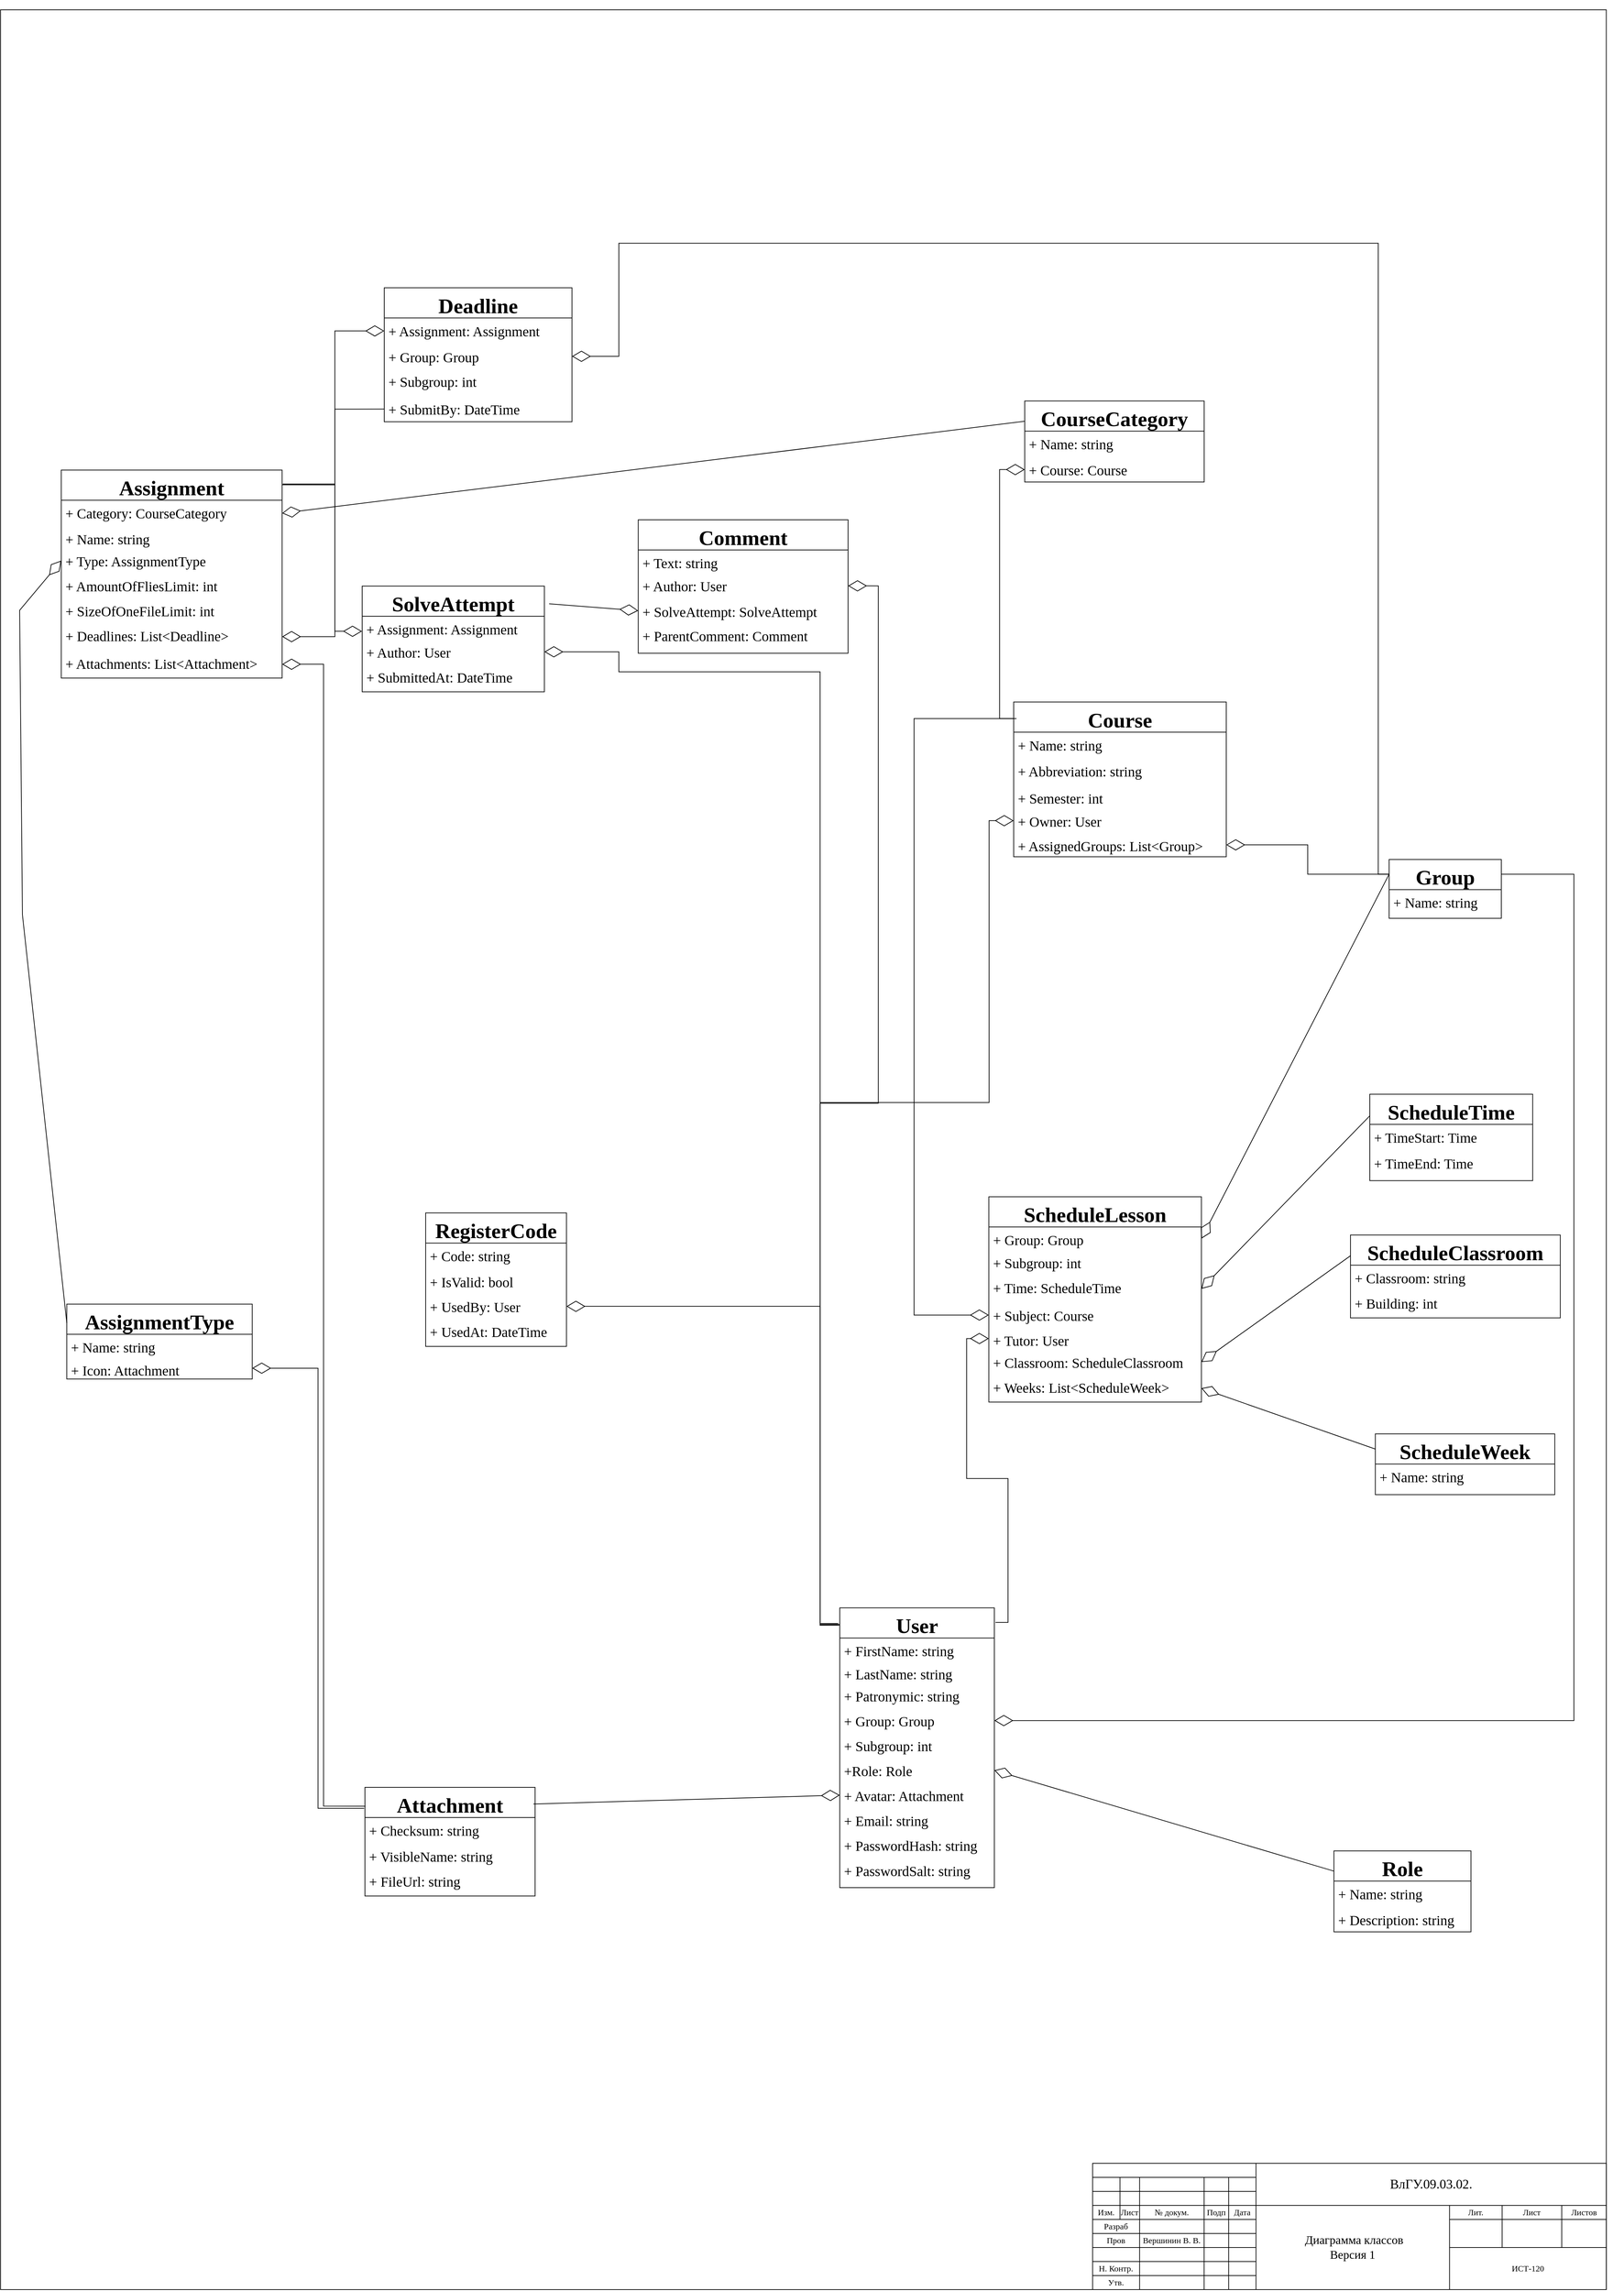 <?xml version="1.0" encoding="UTF-8"?>
<mxfile version="20.4.2" type="device">
  <diagram id="R2lEEEUBdFMjLlhIrx00" name="Page-1">
    <mxGraphModel dx="3160" dy="1747" grid="1" gridSize="3.937" guides="1" tooltips="1" connect="1" arrows="1" fold="1" page="1" pageScale="1" pageWidth="2339" pageHeight="3300" math="0" shadow="0" extFonts="Permanent Marker^https://fonts.googleapis.com/css?family=Permanent+Marker">
      <root>
        <mxCell id="0" />
        <mxCell id="1" parent="0" />
        <mxCell id="hRsAympE7n8ipThZUoXn-5" value="" style="group" parent="1" vertex="1" connectable="0">
          <mxGeometry x="39.37" y="11.81" width="2290.006" height="3250.028" as="geometry" />
        </mxCell>
        <mxCell id="Re88ZT5anFD6ZDDiWKG8-269" value="" style="group" parent="hRsAympE7n8ipThZUoXn-5" vertex="1" connectable="0">
          <mxGeometry x="-11.81" width="2290.001" height="3250" as="geometry" />
        </mxCell>
        <mxCell id="bOlvTl43doBLw3R69mOg-1" value="" style="rounded=0;whiteSpace=wrap;html=1;fillColor=none;" parent="Re88ZT5anFD6ZDDiWKG8-269" vertex="1">
          <mxGeometry x="-11.81" y="13.19" width="2290" height="3250" as="geometry" />
        </mxCell>
        <mxCell id="Re88ZT5anFD6ZDDiWKG8-87" value="" style="shape=table;html=1;whiteSpace=wrap;startSize=0;container=1;collapsible=0;childLayout=tableLayout;sketch=0;" parent="Re88ZT5anFD6ZDDiWKG8-269" vertex="1">
          <mxGeometry x="1545.64" y="3083.19" width="732.551" height="180" as="geometry" />
        </mxCell>
        <mxCell id="Re88ZT5anFD6ZDDiWKG8-88" value="" style="shape=tableRow;horizontal=0;startSize=0;swimlaneHead=0;swimlaneBody=0;top=0;left=0;bottom=0;right=0;collapsible=0;dropTarget=0;fillColor=none;points=[[0,0.5],[1,0.5]];portConstraint=eastwest;dashed=1;sketch=0;" parent="Re88ZT5anFD6ZDDiWKG8-87" vertex="1">
          <mxGeometry width="732.551" height="20" as="geometry" />
        </mxCell>
        <mxCell id="Re88ZT5anFD6ZDDiWKG8-89" value="" style="shape=partialRectangle;html=1;whiteSpace=wrap;connectable=0;fillColor=none;top=0;left=0;bottom=0;right=0;overflow=hidden;dashed=1;sketch=0;rowspan=1;colspan=6;" parent="Re88ZT5anFD6ZDDiWKG8-88" vertex="1">
          <mxGeometry width="233" height="20" as="geometry">
            <mxRectangle width="39" height="20" as="alternateBounds" />
          </mxGeometry>
        </mxCell>
        <mxCell id="Re88ZT5anFD6ZDDiWKG8-90" value="" style="shape=partialRectangle;html=1;whiteSpace=wrap;connectable=0;fillColor=none;top=0;left=0;bottom=0;right=0;overflow=hidden;dashed=1;sketch=0;" parent="Re88ZT5anFD6ZDDiWKG8-88" vertex="1" visible="0">
          <mxGeometry x="39" width="28" height="20" as="geometry">
            <mxRectangle width="28" height="20" as="alternateBounds" />
          </mxGeometry>
        </mxCell>
        <mxCell id="Re88ZT5anFD6ZDDiWKG8-91" value="" style="shape=partialRectangle;html=1;whiteSpace=wrap;connectable=0;fillColor=none;top=0;left=0;bottom=0;right=0;overflow=hidden;dashed=1;sketch=0;" parent="Re88ZT5anFD6ZDDiWKG8-88" vertex="1" visible="0">
          <mxGeometry x="67" width="52" height="20" as="geometry">
            <mxRectangle width="52" height="20" as="alternateBounds" />
          </mxGeometry>
        </mxCell>
        <mxCell id="Re88ZT5anFD6ZDDiWKG8-100" style="shape=partialRectangle;html=1;whiteSpace=wrap;connectable=0;fillColor=none;top=0;left=0;bottom=0;right=0;overflow=hidden;dashed=1;sketch=0;" parent="Re88ZT5anFD6ZDDiWKG8-88" vertex="1" visible="0">
          <mxGeometry x="119" width="40" height="20" as="geometry">
            <mxRectangle width="40" height="20" as="alternateBounds" />
          </mxGeometry>
        </mxCell>
        <mxCell id="Re88ZT5anFD6ZDDiWKG8-103" style="shape=partialRectangle;html=1;whiteSpace=wrap;connectable=0;fillColor=none;top=0;left=0;bottom=0;right=0;overflow=hidden;dashed=1;sketch=0;" parent="Re88ZT5anFD6ZDDiWKG8-88" vertex="1" visible="0">
          <mxGeometry x="159" width="35" height="20" as="geometry">
            <mxRectangle width="35" height="20" as="alternateBounds" />
          </mxGeometry>
        </mxCell>
        <mxCell id="Re88ZT5anFD6ZDDiWKG8-106" style="shape=partialRectangle;html=1;whiteSpace=wrap;connectable=0;fillColor=none;top=0;left=0;bottom=0;right=0;overflow=hidden;dashed=1;sketch=0;" parent="Re88ZT5anFD6ZDDiWKG8-88" vertex="1" visible="0">
          <mxGeometry x="194" width="39" height="20" as="geometry">
            <mxRectangle width="39" height="20" as="alternateBounds" />
          </mxGeometry>
        </mxCell>
        <mxCell id="Re88ZT5anFD6ZDDiWKG8-112" value="&lt;span style=&quot;font-family: &amp;quot;times new roman&amp;quot;, serif; font-size: 18.667px;&quot;&gt;ВлГУ.09.03.02.&lt;/span&gt;" style="shape=partialRectangle;html=1;whiteSpace=wrap;connectable=0;fillColor=none;top=0;left=0;bottom=0;right=0;overflow=hidden;dashed=1;sketch=0;rowspan=3;colspan=12;" parent="Re88ZT5anFD6ZDDiWKG8-88" vertex="1">
          <mxGeometry x="233" width="500" height="60" as="geometry">
            <mxRectangle width="50" height="20" as="alternateBounds" />
          </mxGeometry>
        </mxCell>
        <mxCell id="Re88ZT5anFD6ZDDiWKG8-133" style="shape=partialRectangle;html=1;whiteSpace=wrap;connectable=0;fillColor=none;top=0;left=0;bottom=0;right=0;overflow=hidden;dashed=1;sketch=0;" parent="Re88ZT5anFD6ZDDiWKG8-88" vertex="1" visible="0">
          <mxGeometry x="283" width="39" height="20" as="geometry">
            <mxRectangle width="39" height="20" as="alternateBounds" />
          </mxGeometry>
        </mxCell>
        <mxCell id="Re88ZT5anFD6ZDDiWKG8-136" style="shape=partialRectangle;html=1;whiteSpace=wrap;connectable=0;fillColor=none;top=0;left=0;bottom=0;right=0;overflow=hidden;dashed=1;sketch=0;" parent="Re88ZT5anFD6ZDDiWKG8-88" vertex="1" visible="0">
          <mxGeometry x="322" width="40" height="20" as="geometry">
            <mxRectangle width="40" height="20" as="alternateBounds" />
          </mxGeometry>
        </mxCell>
        <mxCell id="Re88ZT5anFD6ZDDiWKG8-139" style="shape=partialRectangle;html=1;whiteSpace=wrap;connectable=0;fillColor=none;top=0;left=0;bottom=0;right=0;overflow=hidden;dashed=1;sketch=0;" parent="Re88ZT5anFD6ZDDiWKG8-88" vertex="1" visible="0">
          <mxGeometry x="362" width="39" height="20" as="geometry">
            <mxRectangle width="39" height="20" as="alternateBounds" />
          </mxGeometry>
        </mxCell>
        <mxCell id="Re88ZT5anFD6ZDDiWKG8-142" style="shape=partialRectangle;html=1;whiteSpace=wrap;connectable=0;fillColor=none;top=0;left=0;bottom=0;right=0;overflow=hidden;dashed=1;sketch=0;" parent="Re88ZT5anFD6ZDDiWKG8-88" vertex="1" visible="0">
          <mxGeometry x="401" width="40" height="20" as="geometry">
            <mxRectangle width="40" height="20" as="alternateBounds" />
          </mxGeometry>
        </mxCell>
        <mxCell id="Re88ZT5anFD6ZDDiWKG8-145" style="shape=partialRectangle;html=1;whiteSpace=wrap;connectable=0;fillColor=none;top=0;left=0;bottom=0;right=0;overflow=hidden;dashed=1;sketch=0;" parent="Re88ZT5anFD6ZDDiWKG8-88" vertex="1" visible="0">
          <mxGeometry x="441" width="39" height="20" as="geometry">
            <mxRectangle width="39" height="20" as="alternateBounds" />
          </mxGeometry>
        </mxCell>
        <mxCell id="Re88ZT5anFD6ZDDiWKG8-115" style="shape=partialRectangle;html=1;whiteSpace=wrap;connectable=0;fillColor=none;top=0;left=0;bottom=0;right=0;overflow=hidden;dashed=1;sketch=0;" parent="Re88ZT5anFD6ZDDiWKG8-88" vertex="1" visible="0">
          <mxGeometry x="480" width="29" height="20" as="geometry">
            <mxRectangle width="29" height="20" as="alternateBounds" />
          </mxGeometry>
        </mxCell>
        <mxCell id="Re88ZT5anFD6ZDDiWKG8-130" style="shape=partialRectangle;html=1;whiteSpace=wrap;connectable=0;fillColor=none;top=0;left=0;bottom=0;right=0;overflow=hidden;dashed=1;sketch=0;" parent="Re88ZT5anFD6ZDDiWKG8-88" vertex="1" visible="0">
          <mxGeometry x="509" width="75" height="20" as="geometry">
            <mxRectangle width="75" height="20" as="alternateBounds" />
          </mxGeometry>
        </mxCell>
        <mxCell id="Re88ZT5anFD6ZDDiWKG8-127" style="shape=partialRectangle;html=1;whiteSpace=wrap;connectable=0;fillColor=none;top=0;left=0;bottom=0;right=0;overflow=hidden;dashed=1;sketch=0;" parent="Re88ZT5anFD6ZDDiWKG8-88" vertex="1" visible="0">
          <mxGeometry x="584" width="85" height="20" as="geometry">
            <mxRectangle width="85" height="20" as="alternateBounds" />
          </mxGeometry>
        </mxCell>
        <mxCell id="Re88ZT5anFD6ZDDiWKG8-124" style="shape=partialRectangle;html=1;whiteSpace=wrap;connectable=0;fillColor=none;top=0;left=0;bottom=0;right=0;overflow=hidden;dashed=1;sketch=0;" parent="Re88ZT5anFD6ZDDiWKG8-88" vertex="1" visible="0">
          <mxGeometry x="669" width="64" height="20" as="geometry">
            <mxRectangle width="64" height="20" as="alternateBounds" />
          </mxGeometry>
        </mxCell>
        <mxCell id="Re88ZT5anFD6ZDDiWKG8-92" value="" style="shape=tableRow;horizontal=0;startSize=0;swimlaneHead=0;swimlaneBody=0;top=0;left=0;bottom=0;right=0;collapsible=0;dropTarget=0;fillColor=none;points=[[0,0.5],[1,0.5]];portConstraint=eastwest;dashed=1;sketch=0;" parent="Re88ZT5anFD6ZDDiWKG8-87" vertex="1">
          <mxGeometry y="20" width="732.551" height="20" as="geometry" />
        </mxCell>
        <mxCell id="Re88ZT5anFD6ZDDiWKG8-93" value="" style="shape=partialRectangle;html=1;whiteSpace=wrap;connectable=0;fillColor=none;top=0;left=0;bottom=0;right=0;overflow=hidden;dashed=1;sketch=0;" parent="Re88ZT5anFD6ZDDiWKG8-92" vertex="1">
          <mxGeometry width="39" height="20" as="geometry">
            <mxRectangle width="39" height="20" as="alternateBounds" />
          </mxGeometry>
        </mxCell>
        <mxCell id="Re88ZT5anFD6ZDDiWKG8-94" value="" style="shape=partialRectangle;html=1;whiteSpace=wrap;connectable=0;fillColor=none;top=0;left=0;bottom=0;right=0;overflow=hidden;dashed=1;sketch=0;" parent="Re88ZT5anFD6ZDDiWKG8-92" vertex="1">
          <mxGeometry x="39" width="28" height="20" as="geometry">
            <mxRectangle width="28" height="20" as="alternateBounds" />
          </mxGeometry>
        </mxCell>
        <mxCell id="Re88ZT5anFD6ZDDiWKG8-95" value="" style="shape=partialRectangle;html=1;whiteSpace=wrap;connectable=0;fillColor=none;top=0;left=0;bottom=0;right=0;overflow=hidden;dashed=1;sketch=0;rowspan=1;colspan=2;" parent="Re88ZT5anFD6ZDDiWKG8-92" vertex="1">
          <mxGeometry x="67" width="92" height="20" as="geometry">
            <mxRectangle width="52" height="20" as="alternateBounds" />
          </mxGeometry>
        </mxCell>
        <mxCell id="Re88ZT5anFD6ZDDiWKG8-101" style="shape=partialRectangle;html=1;whiteSpace=wrap;connectable=0;fillColor=none;top=0;left=0;bottom=0;right=0;overflow=hidden;dashed=1;sketch=0;" parent="Re88ZT5anFD6ZDDiWKG8-92" vertex="1" visible="0">
          <mxGeometry x="119" width="40" height="20" as="geometry">
            <mxRectangle width="40" height="20" as="alternateBounds" />
          </mxGeometry>
        </mxCell>
        <mxCell id="Re88ZT5anFD6ZDDiWKG8-104" style="shape=partialRectangle;html=1;whiteSpace=wrap;connectable=0;fillColor=none;top=0;left=0;bottom=0;right=0;overflow=hidden;dashed=1;sketch=0;" parent="Re88ZT5anFD6ZDDiWKG8-92" vertex="1">
          <mxGeometry x="159" width="35" height="20" as="geometry">
            <mxRectangle width="35" height="20" as="alternateBounds" />
          </mxGeometry>
        </mxCell>
        <mxCell id="Re88ZT5anFD6ZDDiWKG8-107" style="shape=partialRectangle;html=1;whiteSpace=wrap;connectable=0;fillColor=none;top=0;left=0;bottom=0;right=0;overflow=hidden;dashed=1;sketch=0;" parent="Re88ZT5anFD6ZDDiWKG8-92" vertex="1">
          <mxGeometry x="194" width="39" height="20" as="geometry">
            <mxRectangle width="39" height="20" as="alternateBounds" />
          </mxGeometry>
        </mxCell>
        <mxCell id="Re88ZT5anFD6ZDDiWKG8-113" style="shape=partialRectangle;html=1;whiteSpace=wrap;connectable=0;fillColor=none;top=0;left=0;bottom=0;right=0;overflow=hidden;dashed=1;sketch=0;" parent="Re88ZT5anFD6ZDDiWKG8-92" vertex="1" visible="0">
          <mxGeometry x="233" width="50" height="20" as="geometry">
            <mxRectangle width="50" height="20" as="alternateBounds" />
          </mxGeometry>
        </mxCell>
        <mxCell id="Re88ZT5anFD6ZDDiWKG8-134" style="shape=partialRectangle;html=1;whiteSpace=wrap;connectable=0;fillColor=none;top=0;left=0;bottom=0;right=0;overflow=hidden;dashed=1;sketch=0;" parent="Re88ZT5anFD6ZDDiWKG8-92" vertex="1" visible="0">
          <mxGeometry x="283" width="39" height="20" as="geometry">
            <mxRectangle width="39" height="20" as="alternateBounds" />
          </mxGeometry>
        </mxCell>
        <mxCell id="Re88ZT5anFD6ZDDiWKG8-137" style="shape=partialRectangle;html=1;whiteSpace=wrap;connectable=0;fillColor=none;top=0;left=0;bottom=0;right=0;overflow=hidden;dashed=1;sketch=0;" parent="Re88ZT5anFD6ZDDiWKG8-92" vertex="1" visible="0">
          <mxGeometry x="322" width="40" height="20" as="geometry">
            <mxRectangle width="40" height="20" as="alternateBounds" />
          </mxGeometry>
        </mxCell>
        <mxCell id="Re88ZT5anFD6ZDDiWKG8-140" style="shape=partialRectangle;html=1;whiteSpace=wrap;connectable=0;fillColor=none;top=0;left=0;bottom=0;right=0;overflow=hidden;dashed=1;sketch=0;" parent="Re88ZT5anFD6ZDDiWKG8-92" vertex="1" visible="0">
          <mxGeometry x="362" width="39" height="20" as="geometry">
            <mxRectangle width="39" height="20" as="alternateBounds" />
          </mxGeometry>
        </mxCell>
        <mxCell id="Re88ZT5anFD6ZDDiWKG8-143" style="shape=partialRectangle;html=1;whiteSpace=wrap;connectable=0;fillColor=none;top=0;left=0;bottom=0;right=0;overflow=hidden;dashed=1;sketch=0;" parent="Re88ZT5anFD6ZDDiWKG8-92" vertex="1" visible="0">
          <mxGeometry x="401" width="40" height="20" as="geometry">
            <mxRectangle width="40" height="20" as="alternateBounds" />
          </mxGeometry>
        </mxCell>
        <mxCell id="Re88ZT5anFD6ZDDiWKG8-146" style="shape=partialRectangle;html=1;whiteSpace=wrap;connectable=0;fillColor=none;top=0;left=0;bottom=0;right=0;overflow=hidden;dashed=1;sketch=0;" parent="Re88ZT5anFD6ZDDiWKG8-92" vertex="1" visible="0">
          <mxGeometry x="441" width="39" height="20" as="geometry">
            <mxRectangle width="39" height="20" as="alternateBounds" />
          </mxGeometry>
        </mxCell>
        <mxCell id="Re88ZT5anFD6ZDDiWKG8-116" style="shape=partialRectangle;html=1;whiteSpace=wrap;connectable=0;fillColor=none;top=0;left=0;bottom=0;right=0;overflow=hidden;dashed=1;sketch=0;" parent="Re88ZT5anFD6ZDDiWKG8-92" vertex="1" visible="0">
          <mxGeometry x="480" width="29" height="20" as="geometry">
            <mxRectangle width="29" height="20" as="alternateBounds" />
          </mxGeometry>
        </mxCell>
        <mxCell id="Re88ZT5anFD6ZDDiWKG8-131" style="shape=partialRectangle;html=1;whiteSpace=wrap;connectable=0;fillColor=none;top=0;left=0;bottom=0;right=0;overflow=hidden;dashed=1;sketch=0;" parent="Re88ZT5anFD6ZDDiWKG8-92" vertex="1" visible="0">
          <mxGeometry x="509" width="75" height="20" as="geometry">
            <mxRectangle width="75" height="20" as="alternateBounds" />
          </mxGeometry>
        </mxCell>
        <mxCell id="Re88ZT5anFD6ZDDiWKG8-128" style="shape=partialRectangle;html=1;whiteSpace=wrap;connectable=0;fillColor=none;top=0;left=0;bottom=0;right=0;overflow=hidden;dashed=1;sketch=0;" parent="Re88ZT5anFD6ZDDiWKG8-92" vertex="1" visible="0">
          <mxGeometry x="584" width="85" height="20" as="geometry">
            <mxRectangle width="85" height="20" as="alternateBounds" />
          </mxGeometry>
        </mxCell>
        <mxCell id="Re88ZT5anFD6ZDDiWKG8-125" style="shape=partialRectangle;html=1;whiteSpace=wrap;connectable=0;fillColor=none;top=0;left=0;bottom=0;right=0;overflow=hidden;dashed=1;sketch=0;" parent="Re88ZT5anFD6ZDDiWKG8-92" vertex="1" visible="0">
          <mxGeometry x="669" width="64" height="20" as="geometry">
            <mxRectangle width="64" height="20" as="alternateBounds" />
          </mxGeometry>
        </mxCell>
        <mxCell id="Re88ZT5anFD6ZDDiWKG8-96" value="" style="shape=tableRow;horizontal=0;startSize=0;swimlaneHead=0;swimlaneBody=0;top=0;left=0;bottom=0;right=0;collapsible=0;dropTarget=0;fillColor=none;points=[[0,0.5],[1,0.5]];portConstraint=eastwest;dashed=1;sketch=0;" parent="Re88ZT5anFD6ZDDiWKG8-87" vertex="1">
          <mxGeometry y="40" width="732.551" height="20" as="geometry" />
        </mxCell>
        <mxCell id="Re88ZT5anFD6ZDDiWKG8-97" value="" style="shape=partialRectangle;html=1;whiteSpace=wrap;connectable=0;fillColor=none;top=0;left=0;bottom=0;right=0;overflow=hidden;dashed=1;sketch=0;" parent="Re88ZT5anFD6ZDDiWKG8-96" vertex="1">
          <mxGeometry width="39" height="20" as="geometry">
            <mxRectangle width="39" height="20" as="alternateBounds" />
          </mxGeometry>
        </mxCell>
        <mxCell id="Re88ZT5anFD6ZDDiWKG8-98" value="" style="shape=partialRectangle;html=1;whiteSpace=wrap;connectable=0;fillColor=none;top=0;left=0;bottom=0;right=0;overflow=hidden;dashed=1;sketch=0;" parent="Re88ZT5anFD6ZDDiWKG8-96" vertex="1">
          <mxGeometry x="39" width="28" height="20" as="geometry">
            <mxRectangle width="28" height="20" as="alternateBounds" />
          </mxGeometry>
        </mxCell>
        <mxCell id="Re88ZT5anFD6ZDDiWKG8-99" value="" style="shape=partialRectangle;html=1;whiteSpace=wrap;connectable=0;fillColor=none;top=0;left=0;bottom=0;right=0;overflow=hidden;pointerEvents=1;dashed=1;sketch=0;rowspan=1;colspan=2;" parent="Re88ZT5anFD6ZDDiWKG8-96" vertex="1">
          <mxGeometry x="67" width="92" height="20" as="geometry">
            <mxRectangle width="52" height="20" as="alternateBounds" />
          </mxGeometry>
        </mxCell>
        <mxCell id="Re88ZT5anFD6ZDDiWKG8-102" style="shape=partialRectangle;html=1;whiteSpace=wrap;connectable=0;fillColor=none;top=0;left=0;bottom=0;right=0;overflow=hidden;pointerEvents=1;dashed=1;sketch=0;" parent="Re88ZT5anFD6ZDDiWKG8-96" vertex="1" visible="0">
          <mxGeometry x="119" width="40" height="20" as="geometry">
            <mxRectangle width="40" height="20" as="alternateBounds" />
          </mxGeometry>
        </mxCell>
        <mxCell id="Re88ZT5anFD6ZDDiWKG8-105" style="shape=partialRectangle;html=1;whiteSpace=wrap;connectable=0;fillColor=none;top=0;left=0;bottom=0;right=0;overflow=hidden;pointerEvents=1;dashed=1;sketch=0;" parent="Re88ZT5anFD6ZDDiWKG8-96" vertex="1">
          <mxGeometry x="159" width="35" height="20" as="geometry">
            <mxRectangle width="35" height="20" as="alternateBounds" />
          </mxGeometry>
        </mxCell>
        <mxCell id="Re88ZT5anFD6ZDDiWKG8-108" style="shape=partialRectangle;html=1;whiteSpace=wrap;connectable=0;fillColor=none;top=0;left=0;bottom=0;right=0;overflow=hidden;pointerEvents=1;dashed=1;sketch=0;" parent="Re88ZT5anFD6ZDDiWKG8-96" vertex="1">
          <mxGeometry x="194" width="39" height="20" as="geometry">
            <mxRectangle width="39" height="20" as="alternateBounds" />
          </mxGeometry>
        </mxCell>
        <mxCell id="Re88ZT5anFD6ZDDiWKG8-114" style="shape=partialRectangle;html=1;whiteSpace=wrap;connectable=0;fillColor=none;top=0;left=0;bottom=0;right=0;overflow=hidden;pointerEvents=1;dashed=1;sketch=0;" parent="Re88ZT5anFD6ZDDiWKG8-96" vertex="1" visible="0">
          <mxGeometry x="233" width="50" height="20" as="geometry">
            <mxRectangle width="50" height="20" as="alternateBounds" />
          </mxGeometry>
        </mxCell>
        <mxCell id="Re88ZT5anFD6ZDDiWKG8-135" style="shape=partialRectangle;html=1;whiteSpace=wrap;connectable=0;fillColor=none;top=0;left=0;bottom=0;right=0;overflow=hidden;pointerEvents=1;dashed=1;sketch=0;" parent="Re88ZT5anFD6ZDDiWKG8-96" vertex="1" visible="0">
          <mxGeometry x="283" width="39" height="20" as="geometry">
            <mxRectangle width="39" height="20" as="alternateBounds" />
          </mxGeometry>
        </mxCell>
        <mxCell id="Re88ZT5anFD6ZDDiWKG8-138" style="shape=partialRectangle;html=1;whiteSpace=wrap;connectable=0;fillColor=none;top=0;left=0;bottom=0;right=0;overflow=hidden;pointerEvents=1;dashed=1;sketch=0;" parent="Re88ZT5anFD6ZDDiWKG8-96" vertex="1" visible="0">
          <mxGeometry x="322" width="40" height="20" as="geometry">
            <mxRectangle width="40" height="20" as="alternateBounds" />
          </mxGeometry>
        </mxCell>
        <mxCell id="Re88ZT5anFD6ZDDiWKG8-141" style="shape=partialRectangle;html=1;whiteSpace=wrap;connectable=0;fillColor=none;top=0;left=0;bottom=0;right=0;overflow=hidden;pointerEvents=1;dashed=1;sketch=0;" parent="Re88ZT5anFD6ZDDiWKG8-96" vertex="1" visible="0">
          <mxGeometry x="362" width="39" height="20" as="geometry">
            <mxRectangle width="39" height="20" as="alternateBounds" />
          </mxGeometry>
        </mxCell>
        <mxCell id="Re88ZT5anFD6ZDDiWKG8-144" style="shape=partialRectangle;html=1;whiteSpace=wrap;connectable=0;fillColor=none;top=0;left=0;bottom=0;right=0;overflow=hidden;pointerEvents=1;dashed=1;sketch=0;" parent="Re88ZT5anFD6ZDDiWKG8-96" vertex="1" visible="0">
          <mxGeometry x="401" width="40" height="20" as="geometry">
            <mxRectangle width="40" height="20" as="alternateBounds" />
          </mxGeometry>
        </mxCell>
        <mxCell id="Re88ZT5anFD6ZDDiWKG8-147" style="shape=partialRectangle;html=1;whiteSpace=wrap;connectable=0;fillColor=none;top=0;left=0;bottom=0;right=0;overflow=hidden;pointerEvents=1;dashed=1;sketch=0;" parent="Re88ZT5anFD6ZDDiWKG8-96" vertex="1" visible="0">
          <mxGeometry x="441" width="39" height="20" as="geometry">
            <mxRectangle width="39" height="20" as="alternateBounds" />
          </mxGeometry>
        </mxCell>
        <mxCell id="Re88ZT5anFD6ZDDiWKG8-117" style="shape=partialRectangle;html=1;whiteSpace=wrap;connectable=0;fillColor=none;top=0;left=0;bottom=0;right=0;overflow=hidden;pointerEvents=1;dashed=1;sketch=0;" parent="Re88ZT5anFD6ZDDiWKG8-96" vertex="1" visible="0">
          <mxGeometry x="480" width="29" height="20" as="geometry">
            <mxRectangle width="29" height="20" as="alternateBounds" />
          </mxGeometry>
        </mxCell>
        <mxCell id="Re88ZT5anFD6ZDDiWKG8-132" style="shape=partialRectangle;html=1;whiteSpace=wrap;connectable=0;fillColor=none;top=0;left=0;bottom=0;right=0;overflow=hidden;pointerEvents=1;dashed=1;sketch=0;" parent="Re88ZT5anFD6ZDDiWKG8-96" vertex="1" visible="0">
          <mxGeometry x="509" width="75" height="20" as="geometry">
            <mxRectangle width="75" height="20" as="alternateBounds" />
          </mxGeometry>
        </mxCell>
        <mxCell id="Re88ZT5anFD6ZDDiWKG8-129" style="shape=partialRectangle;html=1;whiteSpace=wrap;connectable=0;fillColor=none;top=0;left=0;bottom=0;right=0;overflow=hidden;pointerEvents=1;dashed=1;sketch=0;" parent="Re88ZT5anFD6ZDDiWKG8-96" vertex="1" visible="0">
          <mxGeometry x="584" width="85" height="20" as="geometry">
            <mxRectangle width="85" height="20" as="alternateBounds" />
          </mxGeometry>
        </mxCell>
        <mxCell id="Re88ZT5anFD6ZDDiWKG8-126" style="shape=partialRectangle;html=1;whiteSpace=wrap;connectable=0;fillColor=none;top=0;left=0;bottom=0;right=0;overflow=hidden;pointerEvents=1;dashed=1;sketch=0;" parent="Re88ZT5anFD6ZDDiWKG8-96" vertex="1" visible="0">
          <mxGeometry x="669" width="64" height="20" as="geometry">
            <mxRectangle width="64" height="20" as="alternateBounds" />
          </mxGeometry>
        </mxCell>
        <mxCell id="Re88ZT5anFD6ZDDiWKG8-248" style="shape=tableRow;horizontal=0;startSize=0;swimlaneHead=0;swimlaneBody=0;top=0;left=0;bottom=0;right=0;collapsible=0;dropTarget=0;fillColor=none;points=[[0,0.5],[1,0.5]];portConstraint=eastwest;dashed=1;sketch=0;" parent="Re88ZT5anFD6ZDDiWKG8-87" vertex="1">
          <mxGeometry y="60" width="732.551" height="20" as="geometry" />
        </mxCell>
        <mxCell id="Re88ZT5anFD6ZDDiWKG8-249" value="&lt;font face=&quot;Times New Roman&quot;&gt;Изм.&lt;/font&gt;" style="shape=partialRectangle;html=1;whiteSpace=wrap;connectable=0;fillColor=none;top=0;left=0;bottom=0;right=0;overflow=hidden;dashed=1;sketch=0;" parent="Re88ZT5anFD6ZDDiWKG8-248" vertex="1">
          <mxGeometry width="39" height="20" as="geometry">
            <mxRectangle width="39" height="20" as="alternateBounds" />
          </mxGeometry>
        </mxCell>
        <mxCell id="Re88ZT5anFD6ZDDiWKG8-250" value="&lt;font face=&quot;Times New Roman&quot;&gt;Лист&lt;/font&gt;" style="shape=partialRectangle;html=1;whiteSpace=wrap;connectable=0;fillColor=none;top=0;left=0;bottom=0;right=0;overflow=hidden;dashed=1;sketch=0;" parent="Re88ZT5anFD6ZDDiWKG8-248" vertex="1">
          <mxGeometry x="39" width="28" height="20" as="geometry">
            <mxRectangle width="28" height="20" as="alternateBounds" />
          </mxGeometry>
        </mxCell>
        <mxCell id="Re88ZT5anFD6ZDDiWKG8-251" value="&lt;font face=&quot;Times New Roman&quot;&gt;№ докум.&lt;/font&gt;" style="shape=partialRectangle;html=1;whiteSpace=wrap;connectable=0;fillColor=none;top=0;left=0;bottom=0;right=0;overflow=hidden;pointerEvents=1;dashed=1;sketch=0;rowspan=1;colspan=2;" parent="Re88ZT5anFD6ZDDiWKG8-248" vertex="1">
          <mxGeometry x="67" width="92" height="20" as="geometry">
            <mxRectangle width="52" height="20" as="alternateBounds" />
          </mxGeometry>
        </mxCell>
        <mxCell id="Re88ZT5anFD6ZDDiWKG8-252" style="shape=partialRectangle;html=1;whiteSpace=wrap;connectable=0;fillColor=none;top=0;left=0;bottom=0;right=0;overflow=hidden;pointerEvents=1;dashed=1;sketch=0;" parent="Re88ZT5anFD6ZDDiWKG8-248" vertex="1" visible="0">
          <mxGeometry x="119" width="40" height="20" as="geometry">
            <mxRectangle width="40" height="20" as="alternateBounds" />
          </mxGeometry>
        </mxCell>
        <mxCell id="Re88ZT5anFD6ZDDiWKG8-253" value="&lt;font face=&quot;Times New Roman&quot;&gt;Подп&lt;/font&gt;" style="shape=partialRectangle;html=1;whiteSpace=wrap;connectable=0;fillColor=none;top=0;left=0;bottom=0;right=0;overflow=hidden;pointerEvents=1;dashed=1;sketch=0;" parent="Re88ZT5anFD6ZDDiWKG8-248" vertex="1">
          <mxGeometry x="159" width="35" height="20" as="geometry">
            <mxRectangle width="35" height="20" as="alternateBounds" />
          </mxGeometry>
        </mxCell>
        <mxCell id="Re88ZT5anFD6ZDDiWKG8-254" value="&lt;font face=&quot;Times New Roman&quot;&gt;Дата&lt;/font&gt;" style="shape=partialRectangle;html=1;whiteSpace=wrap;connectable=0;fillColor=none;top=0;left=0;bottom=0;right=0;overflow=hidden;pointerEvents=1;dashed=1;sketch=0;" parent="Re88ZT5anFD6ZDDiWKG8-248" vertex="1">
          <mxGeometry x="194" width="39" height="20" as="geometry">
            <mxRectangle width="39" height="20" as="alternateBounds" />
          </mxGeometry>
        </mxCell>
        <mxCell id="Re88ZT5anFD6ZDDiWKG8-256" value="&lt;span style=&quot;font-family: &amp;quot;Times New Roman&amp;quot;; font-size: 17px;&quot;&gt;&amp;nbsp;Диаграмма классов&lt;br&gt;Версия 1&lt;br&gt;&lt;/span&gt;" style="shape=partialRectangle;html=1;whiteSpace=wrap;connectable=0;fillColor=none;top=0;left=0;bottom=0;right=0;overflow=hidden;pointerEvents=1;dashed=1;sketch=0;rowspan=6;colspan=7;" parent="Re88ZT5anFD6ZDDiWKG8-248" vertex="1">
          <mxGeometry x="233" width="276" height="120" as="geometry">
            <mxRectangle width="50" height="20" as="alternateBounds" />
          </mxGeometry>
        </mxCell>
        <mxCell id="Re88ZT5anFD6ZDDiWKG8-257" style="shape=partialRectangle;html=1;whiteSpace=wrap;connectable=0;fillColor=none;top=0;left=0;bottom=0;right=0;overflow=hidden;pointerEvents=1;dashed=1;sketch=0;" parent="Re88ZT5anFD6ZDDiWKG8-248" vertex="1" visible="0">
          <mxGeometry x="283" width="39" height="20" as="geometry">
            <mxRectangle width="39" height="20" as="alternateBounds" />
          </mxGeometry>
        </mxCell>
        <mxCell id="Re88ZT5anFD6ZDDiWKG8-258" style="shape=partialRectangle;html=1;whiteSpace=wrap;connectable=0;fillColor=none;top=0;left=0;bottom=0;right=0;overflow=hidden;pointerEvents=1;dashed=1;sketch=0;" parent="Re88ZT5anFD6ZDDiWKG8-248" vertex="1" visible="0">
          <mxGeometry x="322" width="40" height="20" as="geometry">
            <mxRectangle width="40" height="20" as="alternateBounds" />
          </mxGeometry>
        </mxCell>
        <mxCell id="Re88ZT5anFD6ZDDiWKG8-259" style="shape=partialRectangle;html=1;whiteSpace=wrap;connectable=0;fillColor=none;top=0;left=0;bottom=0;right=0;overflow=hidden;pointerEvents=1;dashed=1;sketch=0;" parent="Re88ZT5anFD6ZDDiWKG8-248" vertex="1" visible="0">
          <mxGeometry x="362" width="39" height="20" as="geometry">
            <mxRectangle width="39" height="20" as="alternateBounds" />
          </mxGeometry>
        </mxCell>
        <mxCell id="Re88ZT5anFD6ZDDiWKG8-260" style="shape=partialRectangle;html=1;whiteSpace=wrap;connectable=0;fillColor=none;top=0;left=0;bottom=0;right=0;overflow=hidden;pointerEvents=1;dashed=1;sketch=0;" parent="Re88ZT5anFD6ZDDiWKG8-248" vertex="1" visible="0">
          <mxGeometry x="401" width="40" height="20" as="geometry">
            <mxRectangle width="40" height="20" as="alternateBounds" />
          </mxGeometry>
        </mxCell>
        <mxCell id="Re88ZT5anFD6ZDDiWKG8-261" style="shape=partialRectangle;html=1;whiteSpace=wrap;connectable=0;fillColor=none;top=0;left=0;bottom=0;right=0;overflow=hidden;pointerEvents=1;dashed=1;sketch=0;" parent="Re88ZT5anFD6ZDDiWKG8-248" vertex="1" visible="0">
          <mxGeometry x="441" width="39" height="20" as="geometry">
            <mxRectangle width="39" height="20" as="alternateBounds" />
          </mxGeometry>
        </mxCell>
        <mxCell id="Re88ZT5anFD6ZDDiWKG8-262" style="shape=partialRectangle;html=1;whiteSpace=wrap;connectable=0;fillColor=none;top=0;left=0;bottom=0;right=0;overflow=hidden;pointerEvents=1;dashed=1;sketch=0;" parent="Re88ZT5anFD6ZDDiWKG8-248" vertex="1" visible="0">
          <mxGeometry x="480" width="29" height="20" as="geometry">
            <mxRectangle width="29" height="20" as="alternateBounds" />
          </mxGeometry>
        </mxCell>
        <mxCell id="Re88ZT5anFD6ZDDiWKG8-263" value="&lt;font face=&quot;Times New Roman&quot;&gt;Лит.&lt;/font&gt;" style="shape=partialRectangle;html=1;whiteSpace=wrap;connectable=0;fillColor=none;top=0;left=0;bottom=0;right=0;overflow=hidden;pointerEvents=1;dashed=1;sketch=0;" parent="Re88ZT5anFD6ZDDiWKG8-248" vertex="1">
          <mxGeometry x="509" width="75" height="20" as="geometry">
            <mxRectangle width="75" height="20" as="alternateBounds" />
          </mxGeometry>
        </mxCell>
        <mxCell id="Re88ZT5anFD6ZDDiWKG8-264" value="&lt;font face=&quot;Times New Roman&quot;&gt;Лист&lt;/font&gt;" style="shape=partialRectangle;html=1;whiteSpace=wrap;connectable=0;fillColor=none;top=0;left=0;bottom=0;right=0;overflow=hidden;pointerEvents=1;dashed=1;sketch=0;" parent="Re88ZT5anFD6ZDDiWKG8-248" vertex="1">
          <mxGeometry x="584" width="85" height="20" as="geometry">
            <mxRectangle width="85" height="20" as="alternateBounds" />
          </mxGeometry>
        </mxCell>
        <mxCell id="Re88ZT5anFD6ZDDiWKG8-265" value="&lt;font face=&quot;Times New Roman&quot;&gt;Листов&lt;/font&gt;" style="shape=partialRectangle;html=1;whiteSpace=wrap;connectable=0;fillColor=none;top=0;left=0;bottom=0;right=0;overflow=hidden;pointerEvents=1;dashed=1;sketch=0;" parent="Re88ZT5anFD6ZDDiWKG8-248" vertex="1">
          <mxGeometry x="669" width="64" height="20" as="geometry">
            <mxRectangle width="64" height="20" as="alternateBounds" />
          </mxGeometry>
        </mxCell>
        <mxCell id="Re88ZT5anFD6ZDDiWKG8-228" style="shape=tableRow;horizontal=0;startSize=0;swimlaneHead=0;swimlaneBody=0;top=0;left=0;bottom=0;right=0;collapsible=0;dropTarget=0;fillColor=none;points=[[0,0.5],[1,0.5]];portConstraint=eastwest;dashed=1;sketch=0;" parent="Re88ZT5anFD6ZDDiWKG8-87" vertex="1">
          <mxGeometry y="80" width="732.551" height="20" as="geometry" />
        </mxCell>
        <mxCell id="Re88ZT5anFD6ZDDiWKG8-229" value="&lt;font face=&quot;Times New Roman&quot;&gt;Разраб&lt;/font&gt;" style="shape=partialRectangle;html=1;whiteSpace=wrap;connectable=0;fillColor=none;top=0;left=0;bottom=0;right=0;overflow=hidden;dashed=1;sketch=0;rowspan=1;colspan=2;" parent="Re88ZT5anFD6ZDDiWKG8-228" vertex="1">
          <mxGeometry width="67" height="20" as="geometry">
            <mxRectangle width="39" height="20" as="alternateBounds" />
          </mxGeometry>
        </mxCell>
        <mxCell id="Re88ZT5anFD6ZDDiWKG8-230" style="shape=partialRectangle;html=1;whiteSpace=wrap;connectable=0;fillColor=none;top=0;left=0;bottom=0;right=0;overflow=hidden;dashed=1;sketch=0;" parent="Re88ZT5anFD6ZDDiWKG8-228" vertex="1" visible="0">
          <mxGeometry x="39" width="28" height="20" as="geometry">
            <mxRectangle width="28" height="20" as="alternateBounds" />
          </mxGeometry>
        </mxCell>
        <mxCell id="Re88ZT5anFD6ZDDiWKG8-231" value="" style="shape=partialRectangle;html=1;whiteSpace=wrap;connectable=0;fillColor=none;top=0;left=0;bottom=0;right=0;overflow=hidden;pointerEvents=1;dashed=1;sketch=0;rowspan=1;colspan=2;" parent="Re88ZT5anFD6ZDDiWKG8-228" vertex="1">
          <mxGeometry x="67" width="92" height="20" as="geometry">
            <mxRectangle width="52" height="20" as="alternateBounds" />
          </mxGeometry>
        </mxCell>
        <mxCell id="Re88ZT5anFD6ZDDiWKG8-232" style="shape=partialRectangle;html=1;whiteSpace=wrap;connectable=0;fillColor=none;top=0;left=0;bottom=0;right=0;overflow=hidden;pointerEvents=1;dashed=1;sketch=0;" parent="Re88ZT5anFD6ZDDiWKG8-228" vertex="1" visible="0">
          <mxGeometry x="119" width="40" height="20" as="geometry">
            <mxRectangle width="40" height="20" as="alternateBounds" />
          </mxGeometry>
        </mxCell>
        <mxCell id="Re88ZT5anFD6ZDDiWKG8-233" style="shape=partialRectangle;html=1;whiteSpace=wrap;connectable=0;fillColor=none;top=0;left=0;bottom=0;right=0;overflow=hidden;pointerEvents=1;dashed=1;sketch=0;" parent="Re88ZT5anFD6ZDDiWKG8-228" vertex="1">
          <mxGeometry x="159" width="35" height="20" as="geometry">
            <mxRectangle width="35" height="20" as="alternateBounds" />
          </mxGeometry>
        </mxCell>
        <mxCell id="Re88ZT5anFD6ZDDiWKG8-234" style="shape=partialRectangle;html=1;whiteSpace=wrap;connectable=0;fillColor=none;top=0;left=0;bottom=0;right=0;overflow=hidden;pointerEvents=1;dashed=1;sketch=0;" parent="Re88ZT5anFD6ZDDiWKG8-228" vertex="1">
          <mxGeometry x="194" width="39" height="20" as="geometry">
            <mxRectangle width="39" height="20" as="alternateBounds" />
          </mxGeometry>
        </mxCell>
        <mxCell id="Re88ZT5anFD6ZDDiWKG8-236" style="shape=partialRectangle;html=1;whiteSpace=wrap;connectable=0;fillColor=none;top=0;left=0;bottom=0;right=0;overflow=hidden;pointerEvents=1;dashed=1;sketch=0;" parent="Re88ZT5anFD6ZDDiWKG8-228" vertex="1" visible="0">
          <mxGeometry x="233" width="50" height="20" as="geometry">
            <mxRectangle width="50" height="20" as="alternateBounds" />
          </mxGeometry>
        </mxCell>
        <mxCell id="Re88ZT5anFD6ZDDiWKG8-237" style="shape=partialRectangle;html=1;whiteSpace=wrap;connectable=0;fillColor=none;top=0;left=0;bottom=0;right=0;overflow=hidden;pointerEvents=1;dashed=1;sketch=0;" parent="Re88ZT5anFD6ZDDiWKG8-228" vertex="1" visible="0">
          <mxGeometry x="283" width="39" height="20" as="geometry">
            <mxRectangle width="39" height="20" as="alternateBounds" />
          </mxGeometry>
        </mxCell>
        <mxCell id="Re88ZT5anFD6ZDDiWKG8-238" style="shape=partialRectangle;html=1;whiteSpace=wrap;connectable=0;fillColor=none;top=0;left=0;bottom=0;right=0;overflow=hidden;pointerEvents=1;dashed=1;sketch=0;" parent="Re88ZT5anFD6ZDDiWKG8-228" vertex="1" visible="0">
          <mxGeometry x="322" width="40" height="20" as="geometry">
            <mxRectangle width="40" height="20" as="alternateBounds" />
          </mxGeometry>
        </mxCell>
        <mxCell id="Re88ZT5anFD6ZDDiWKG8-239" style="shape=partialRectangle;html=1;whiteSpace=wrap;connectable=0;fillColor=none;top=0;left=0;bottom=0;right=0;overflow=hidden;pointerEvents=1;dashed=1;sketch=0;" parent="Re88ZT5anFD6ZDDiWKG8-228" vertex="1" visible="0">
          <mxGeometry x="362" width="39" height="20" as="geometry">
            <mxRectangle width="39" height="20" as="alternateBounds" />
          </mxGeometry>
        </mxCell>
        <mxCell id="Re88ZT5anFD6ZDDiWKG8-240" style="shape=partialRectangle;html=1;whiteSpace=wrap;connectable=0;fillColor=none;top=0;left=0;bottom=0;right=0;overflow=hidden;pointerEvents=1;dashed=1;sketch=0;" parent="Re88ZT5anFD6ZDDiWKG8-228" vertex="1" visible="0">
          <mxGeometry x="401" width="40" height="20" as="geometry">
            <mxRectangle width="40" height="20" as="alternateBounds" />
          </mxGeometry>
        </mxCell>
        <mxCell id="Re88ZT5anFD6ZDDiWKG8-241" style="shape=partialRectangle;html=1;whiteSpace=wrap;connectable=0;fillColor=none;top=0;left=0;bottom=0;right=0;overflow=hidden;pointerEvents=1;dashed=1;sketch=0;" parent="Re88ZT5anFD6ZDDiWKG8-228" vertex="1" visible="0">
          <mxGeometry x="441" width="39" height="20" as="geometry">
            <mxRectangle width="39" height="20" as="alternateBounds" />
          </mxGeometry>
        </mxCell>
        <mxCell id="Re88ZT5anFD6ZDDiWKG8-242" style="shape=partialRectangle;html=1;whiteSpace=wrap;connectable=0;fillColor=none;top=0;left=0;bottom=0;right=0;overflow=hidden;pointerEvents=1;dashed=1;sketch=0;" parent="Re88ZT5anFD6ZDDiWKG8-228" vertex="1" visible="0">
          <mxGeometry x="480" width="29" height="20" as="geometry">
            <mxRectangle width="29" height="20" as="alternateBounds" />
          </mxGeometry>
        </mxCell>
        <mxCell id="Re88ZT5anFD6ZDDiWKG8-243" value="" style="shape=partialRectangle;html=1;whiteSpace=wrap;connectable=0;fillColor=none;top=0;left=0;bottom=0;right=0;overflow=hidden;pointerEvents=1;dashed=1;sketch=0;rowspan=2;colspan=1;" parent="Re88ZT5anFD6ZDDiWKG8-228" vertex="1">
          <mxGeometry x="509" width="75" height="40" as="geometry">
            <mxRectangle width="75" height="20" as="alternateBounds" />
          </mxGeometry>
        </mxCell>
        <mxCell id="Re88ZT5anFD6ZDDiWKG8-244" style="shape=partialRectangle;html=1;whiteSpace=wrap;connectable=0;fillColor=none;top=0;left=0;bottom=0;right=0;overflow=hidden;pointerEvents=1;dashed=1;sketch=0;rowspan=2;colspan=1;" parent="Re88ZT5anFD6ZDDiWKG8-228" vertex="1">
          <mxGeometry x="584" width="85" height="40" as="geometry">
            <mxRectangle width="85" height="20" as="alternateBounds" />
          </mxGeometry>
        </mxCell>
        <mxCell id="Re88ZT5anFD6ZDDiWKG8-245" style="shape=partialRectangle;html=1;whiteSpace=wrap;connectable=0;fillColor=none;top=0;left=0;bottom=0;right=0;overflow=hidden;pointerEvents=1;dashed=1;sketch=0;rowspan=2;colspan=1;" parent="Re88ZT5anFD6ZDDiWKG8-228" vertex="1">
          <mxGeometry x="669" width="64" height="40" as="geometry">
            <mxRectangle width="64" height="20" as="alternateBounds" />
          </mxGeometry>
        </mxCell>
        <mxCell id="Re88ZT5anFD6ZDDiWKG8-208" style="shape=tableRow;horizontal=0;startSize=0;swimlaneHead=0;swimlaneBody=0;top=0;left=0;bottom=0;right=0;collapsible=0;dropTarget=0;fillColor=none;points=[[0,0.5],[1,0.5]];portConstraint=eastwest;dashed=1;sketch=0;" parent="Re88ZT5anFD6ZDDiWKG8-87" vertex="1">
          <mxGeometry y="100" width="732.551" height="20" as="geometry" />
        </mxCell>
        <mxCell id="Re88ZT5anFD6ZDDiWKG8-209" value="&lt;font face=&quot;Times New Roman&quot;&gt;Пров&lt;/font&gt;" style="shape=partialRectangle;html=1;whiteSpace=wrap;connectable=0;fillColor=none;top=0;left=0;bottom=0;right=0;overflow=hidden;dashed=1;sketch=0;rowspan=1;colspan=2;" parent="Re88ZT5anFD6ZDDiWKG8-208" vertex="1">
          <mxGeometry width="67" height="20" as="geometry">
            <mxRectangle width="39" height="20" as="alternateBounds" />
          </mxGeometry>
        </mxCell>
        <mxCell id="Re88ZT5anFD6ZDDiWKG8-210" style="shape=partialRectangle;html=1;whiteSpace=wrap;connectable=0;fillColor=none;top=0;left=0;bottom=0;right=0;overflow=hidden;dashed=1;sketch=0;" parent="Re88ZT5anFD6ZDDiWKG8-208" vertex="1" visible="0">
          <mxGeometry x="39" width="28" height="20" as="geometry">
            <mxRectangle width="28" height="20" as="alternateBounds" />
          </mxGeometry>
        </mxCell>
        <mxCell id="Re88ZT5anFD6ZDDiWKG8-211" value="&lt;font face=&quot;Times New Roman&quot;&gt;Вершинин В. В.&lt;/font&gt;" style="shape=partialRectangle;html=1;whiteSpace=wrap;connectable=0;fillColor=none;top=0;left=0;bottom=0;right=0;overflow=hidden;pointerEvents=1;dashed=1;sketch=0;rowspan=1;colspan=2;" parent="Re88ZT5anFD6ZDDiWKG8-208" vertex="1">
          <mxGeometry x="67" width="92" height="20" as="geometry">
            <mxRectangle width="52" height="20" as="alternateBounds" />
          </mxGeometry>
        </mxCell>
        <mxCell id="Re88ZT5anFD6ZDDiWKG8-212" style="shape=partialRectangle;html=1;whiteSpace=wrap;connectable=0;fillColor=none;top=0;left=0;bottom=0;right=0;overflow=hidden;pointerEvents=1;dashed=1;sketch=0;" parent="Re88ZT5anFD6ZDDiWKG8-208" vertex="1" visible="0">
          <mxGeometry x="119" width="40" height="20" as="geometry">
            <mxRectangle width="40" height="20" as="alternateBounds" />
          </mxGeometry>
        </mxCell>
        <mxCell id="Re88ZT5anFD6ZDDiWKG8-213" style="shape=partialRectangle;html=1;whiteSpace=wrap;connectable=0;fillColor=none;top=0;left=0;bottom=0;right=0;overflow=hidden;pointerEvents=1;dashed=1;sketch=0;" parent="Re88ZT5anFD6ZDDiWKG8-208" vertex="1">
          <mxGeometry x="159" width="35" height="20" as="geometry">
            <mxRectangle width="35" height="20" as="alternateBounds" />
          </mxGeometry>
        </mxCell>
        <mxCell id="Re88ZT5anFD6ZDDiWKG8-214" style="shape=partialRectangle;html=1;whiteSpace=wrap;connectable=0;fillColor=none;top=0;left=0;bottom=0;right=0;overflow=hidden;pointerEvents=1;dashed=1;sketch=0;" parent="Re88ZT5anFD6ZDDiWKG8-208" vertex="1">
          <mxGeometry x="194" width="39" height="20" as="geometry">
            <mxRectangle width="39" height="20" as="alternateBounds" />
          </mxGeometry>
        </mxCell>
        <mxCell id="Re88ZT5anFD6ZDDiWKG8-216" style="shape=partialRectangle;html=1;whiteSpace=wrap;connectable=0;fillColor=none;top=0;left=0;bottom=0;right=0;overflow=hidden;pointerEvents=1;dashed=1;sketch=0;" parent="Re88ZT5anFD6ZDDiWKG8-208" vertex="1" visible="0">
          <mxGeometry x="233" width="50" height="20" as="geometry">
            <mxRectangle width="50" height="20" as="alternateBounds" />
          </mxGeometry>
        </mxCell>
        <mxCell id="Re88ZT5anFD6ZDDiWKG8-217" style="shape=partialRectangle;html=1;whiteSpace=wrap;connectable=0;fillColor=none;top=0;left=0;bottom=0;right=0;overflow=hidden;pointerEvents=1;dashed=1;sketch=0;" parent="Re88ZT5anFD6ZDDiWKG8-208" vertex="1" visible="0">
          <mxGeometry x="283" width="39" height="20" as="geometry">
            <mxRectangle width="39" height="20" as="alternateBounds" />
          </mxGeometry>
        </mxCell>
        <mxCell id="Re88ZT5anFD6ZDDiWKG8-218" style="shape=partialRectangle;html=1;whiteSpace=wrap;connectable=0;fillColor=none;top=0;left=0;bottom=0;right=0;overflow=hidden;pointerEvents=1;dashed=1;sketch=0;" parent="Re88ZT5anFD6ZDDiWKG8-208" vertex="1" visible="0">
          <mxGeometry x="322" width="40" height="20" as="geometry">
            <mxRectangle width="40" height="20" as="alternateBounds" />
          </mxGeometry>
        </mxCell>
        <mxCell id="Re88ZT5anFD6ZDDiWKG8-219" style="shape=partialRectangle;html=1;whiteSpace=wrap;connectable=0;fillColor=none;top=0;left=0;bottom=0;right=0;overflow=hidden;pointerEvents=1;dashed=1;sketch=0;" parent="Re88ZT5anFD6ZDDiWKG8-208" vertex="1" visible="0">
          <mxGeometry x="362" width="39" height="20" as="geometry">
            <mxRectangle width="39" height="20" as="alternateBounds" />
          </mxGeometry>
        </mxCell>
        <mxCell id="Re88ZT5anFD6ZDDiWKG8-220" style="shape=partialRectangle;html=1;whiteSpace=wrap;connectable=0;fillColor=none;top=0;left=0;bottom=0;right=0;overflow=hidden;pointerEvents=1;dashed=1;sketch=0;" parent="Re88ZT5anFD6ZDDiWKG8-208" vertex="1" visible="0">
          <mxGeometry x="401" width="40" height="20" as="geometry">
            <mxRectangle width="40" height="20" as="alternateBounds" />
          </mxGeometry>
        </mxCell>
        <mxCell id="Re88ZT5anFD6ZDDiWKG8-221" style="shape=partialRectangle;html=1;whiteSpace=wrap;connectable=0;fillColor=none;top=0;left=0;bottom=0;right=0;overflow=hidden;pointerEvents=1;dashed=1;sketch=0;" parent="Re88ZT5anFD6ZDDiWKG8-208" vertex="1" visible="0">
          <mxGeometry x="441" width="39" height="20" as="geometry">
            <mxRectangle width="39" height="20" as="alternateBounds" />
          </mxGeometry>
        </mxCell>
        <mxCell id="Re88ZT5anFD6ZDDiWKG8-222" style="shape=partialRectangle;html=1;whiteSpace=wrap;connectable=0;fillColor=none;top=0;left=0;bottom=0;right=0;overflow=hidden;pointerEvents=1;dashed=1;sketch=0;" parent="Re88ZT5anFD6ZDDiWKG8-208" vertex="1" visible="0">
          <mxGeometry x="480" width="29" height="20" as="geometry">
            <mxRectangle width="29" height="20" as="alternateBounds" />
          </mxGeometry>
        </mxCell>
        <mxCell id="Re88ZT5anFD6ZDDiWKG8-223" value="" style="shape=partialRectangle;html=1;whiteSpace=wrap;connectable=0;fillColor=none;top=0;left=0;bottom=0;right=0;overflow=hidden;pointerEvents=1;dashed=1;sketch=0;" parent="Re88ZT5anFD6ZDDiWKG8-208" vertex="1" visible="0">
          <mxGeometry x="509" width="75" height="20" as="geometry">
            <mxRectangle width="75" height="20" as="alternateBounds" />
          </mxGeometry>
        </mxCell>
        <mxCell id="Re88ZT5anFD6ZDDiWKG8-224" style="shape=partialRectangle;html=1;whiteSpace=wrap;connectable=0;fillColor=none;top=0;left=0;bottom=0;right=0;overflow=hidden;pointerEvents=1;dashed=1;sketch=0;" parent="Re88ZT5anFD6ZDDiWKG8-208" vertex="1" visible="0">
          <mxGeometry x="584" width="85" height="20" as="geometry">
            <mxRectangle width="85" height="20" as="alternateBounds" />
          </mxGeometry>
        </mxCell>
        <mxCell id="Re88ZT5anFD6ZDDiWKG8-225" style="shape=partialRectangle;html=1;whiteSpace=wrap;connectable=0;fillColor=none;top=0;left=0;bottom=0;right=0;overflow=hidden;pointerEvents=1;dashed=1;sketch=0;" parent="Re88ZT5anFD6ZDDiWKG8-208" vertex="1" visible="0">
          <mxGeometry x="669" width="64" height="20" as="geometry">
            <mxRectangle width="64" height="20" as="alternateBounds" />
          </mxGeometry>
        </mxCell>
        <mxCell id="Re88ZT5anFD6ZDDiWKG8-188" style="shape=tableRow;horizontal=0;startSize=0;swimlaneHead=0;swimlaneBody=0;top=0;left=0;bottom=0;right=0;collapsible=0;dropTarget=0;fillColor=none;points=[[0,0.5],[1,0.5]];portConstraint=eastwest;dashed=1;sketch=0;" parent="Re88ZT5anFD6ZDDiWKG8-87" vertex="1">
          <mxGeometry y="120" width="732.551" height="20" as="geometry" />
        </mxCell>
        <mxCell id="Re88ZT5anFD6ZDDiWKG8-189" style="shape=partialRectangle;html=1;whiteSpace=wrap;connectable=0;fillColor=none;top=0;left=0;bottom=0;right=0;overflow=hidden;dashed=1;sketch=0;rowspan=1;colspan=2;" parent="Re88ZT5anFD6ZDDiWKG8-188" vertex="1">
          <mxGeometry width="67" height="20" as="geometry">
            <mxRectangle width="39" height="20" as="alternateBounds" />
          </mxGeometry>
        </mxCell>
        <mxCell id="Re88ZT5anFD6ZDDiWKG8-190" style="shape=partialRectangle;html=1;whiteSpace=wrap;connectable=0;fillColor=none;top=0;left=0;bottom=0;right=0;overflow=hidden;dashed=1;sketch=0;" parent="Re88ZT5anFD6ZDDiWKG8-188" vertex="1" visible="0">
          <mxGeometry x="39" width="28" height="20" as="geometry">
            <mxRectangle width="28" height="20" as="alternateBounds" />
          </mxGeometry>
        </mxCell>
        <mxCell id="Re88ZT5anFD6ZDDiWKG8-191" style="shape=partialRectangle;html=1;whiteSpace=wrap;connectable=0;fillColor=none;top=0;left=0;bottom=0;right=0;overflow=hidden;pointerEvents=1;dashed=1;sketch=0;rowspan=1;colspan=2;" parent="Re88ZT5anFD6ZDDiWKG8-188" vertex="1">
          <mxGeometry x="67" width="92" height="20" as="geometry">
            <mxRectangle width="52" height="20" as="alternateBounds" />
          </mxGeometry>
        </mxCell>
        <mxCell id="Re88ZT5anFD6ZDDiWKG8-192" style="shape=partialRectangle;html=1;whiteSpace=wrap;connectable=0;fillColor=none;top=0;left=0;bottom=0;right=0;overflow=hidden;pointerEvents=1;dashed=1;sketch=0;" parent="Re88ZT5anFD6ZDDiWKG8-188" vertex="1" visible="0">
          <mxGeometry x="119" width="40" height="20" as="geometry">
            <mxRectangle width="40" height="20" as="alternateBounds" />
          </mxGeometry>
        </mxCell>
        <mxCell id="Re88ZT5anFD6ZDDiWKG8-193" style="shape=partialRectangle;html=1;whiteSpace=wrap;connectable=0;fillColor=none;top=0;left=0;bottom=0;right=0;overflow=hidden;pointerEvents=1;dashed=1;sketch=0;" parent="Re88ZT5anFD6ZDDiWKG8-188" vertex="1">
          <mxGeometry x="159" width="35" height="20" as="geometry">
            <mxRectangle width="35" height="20" as="alternateBounds" />
          </mxGeometry>
        </mxCell>
        <mxCell id="Re88ZT5anFD6ZDDiWKG8-194" style="shape=partialRectangle;html=1;whiteSpace=wrap;connectable=0;fillColor=none;top=0;left=0;bottom=0;right=0;overflow=hidden;pointerEvents=1;dashed=1;sketch=0;" parent="Re88ZT5anFD6ZDDiWKG8-188" vertex="1">
          <mxGeometry x="194" width="39" height="20" as="geometry">
            <mxRectangle width="39" height="20" as="alternateBounds" />
          </mxGeometry>
        </mxCell>
        <mxCell id="Re88ZT5anFD6ZDDiWKG8-196" style="shape=partialRectangle;html=1;whiteSpace=wrap;connectable=0;fillColor=none;top=0;left=0;bottom=0;right=0;overflow=hidden;pointerEvents=1;dashed=1;sketch=0;" parent="Re88ZT5anFD6ZDDiWKG8-188" vertex="1" visible="0">
          <mxGeometry x="233" width="50" height="20" as="geometry">
            <mxRectangle width="50" height="20" as="alternateBounds" />
          </mxGeometry>
        </mxCell>
        <mxCell id="Re88ZT5anFD6ZDDiWKG8-197" style="shape=partialRectangle;html=1;whiteSpace=wrap;connectable=0;fillColor=none;top=0;left=0;bottom=0;right=0;overflow=hidden;pointerEvents=1;dashed=1;sketch=0;" parent="Re88ZT5anFD6ZDDiWKG8-188" vertex="1" visible="0">
          <mxGeometry x="283" width="39" height="20" as="geometry">
            <mxRectangle width="39" height="20" as="alternateBounds" />
          </mxGeometry>
        </mxCell>
        <mxCell id="Re88ZT5anFD6ZDDiWKG8-198" style="shape=partialRectangle;html=1;whiteSpace=wrap;connectable=0;fillColor=none;top=0;left=0;bottom=0;right=0;overflow=hidden;pointerEvents=1;dashed=1;sketch=0;" parent="Re88ZT5anFD6ZDDiWKG8-188" vertex="1" visible="0">
          <mxGeometry x="322" width="40" height="20" as="geometry">
            <mxRectangle width="40" height="20" as="alternateBounds" />
          </mxGeometry>
        </mxCell>
        <mxCell id="Re88ZT5anFD6ZDDiWKG8-199" style="shape=partialRectangle;html=1;whiteSpace=wrap;connectable=0;fillColor=none;top=0;left=0;bottom=0;right=0;overflow=hidden;pointerEvents=1;dashed=1;sketch=0;" parent="Re88ZT5anFD6ZDDiWKG8-188" vertex="1" visible="0">
          <mxGeometry x="362" width="39" height="20" as="geometry">
            <mxRectangle width="39" height="20" as="alternateBounds" />
          </mxGeometry>
        </mxCell>
        <mxCell id="Re88ZT5anFD6ZDDiWKG8-200" style="shape=partialRectangle;html=1;whiteSpace=wrap;connectable=0;fillColor=none;top=0;left=0;bottom=0;right=0;overflow=hidden;pointerEvents=1;dashed=1;sketch=0;" parent="Re88ZT5anFD6ZDDiWKG8-188" vertex="1" visible="0">
          <mxGeometry x="401" width="40" height="20" as="geometry">
            <mxRectangle width="40" height="20" as="alternateBounds" />
          </mxGeometry>
        </mxCell>
        <mxCell id="Re88ZT5anFD6ZDDiWKG8-201" style="shape=partialRectangle;html=1;whiteSpace=wrap;connectable=0;fillColor=none;top=0;left=0;bottom=0;right=0;overflow=hidden;pointerEvents=1;dashed=1;sketch=0;" parent="Re88ZT5anFD6ZDDiWKG8-188" vertex="1" visible="0">
          <mxGeometry x="441" width="39" height="20" as="geometry">
            <mxRectangle width="39" height="20" as="alternateBounds" />
          </mxGeometry>
        </mxCell>
        <mxCell id="Re88ZT5anFD6ZDDiWKG8-202" style="shape=partialRectangle;html=1;whiteSpace=wrap;connectable=0;fillColor=none;top=0;left=0;bottom=0;right=0;overflow=hidden;pointerEvents=1;dashed=1;sketch=0;" parent="Re88ZT5anFD6ZDDiWKG8-188" vertex="1" visible="0">
          <mxGeometry x="480" width="29" height="20" as="geometry">
            <mxRectangle width="29" height="20" as="alternateBounds" />
          </mxGeometry>
        </mxCell>
        <mxCell id="Re88ZT5anFD6ZDDiWKG8-203" value="&lt;font face=&quot;Times New Roman&quot;&gt;ИСТ-120&lt;/font&gt;" style="shape=partialRectangle;html=1;whiteSpace=wrap;connectable=0;fillColor=none;top=0;left=0;bottom=0;right=0;overflow=hidden;pointerEvents=1;dashed=1;sketch=0;rowspan=3;colspan=5;" parent="Re88ZT5anFD6ZDDiWKG8-188" vertex="1">
          <mxGeometry x="509" width="224" height="60" as="geometry">
            <mxRectangle width="75" height="20" as="alternateBounds" />
          </mxGeometry>
        </mxCell>
        <mxCell id="Re88ZT5anFD6ZDDiWKG8-204" style="shape=partialRectangle;html=1;whiteSpace=wrap;connectable=0;fillColor=none;top=0;left=0;bottom=0;right=0;overflow=hidden;pointerEvents=1;dashed=1;sketch=0;" parent="Re88ZT5anFD6ZDDiWKG8-188" vertex="1" visible="0">
          <mxGeometry x="584" width="85" height="20" as="geometry">
            <mxRectangle width="85" height="20" as="alternateBounds" />
          </mxGeometry>
        </mxCell>
        <mxCell id="Re88ZT5anFD6ZDDiWKG8-205" style="shape=partialRectangle;html=1;whiteSpace=wrap;connectable=0;fillColor=none;top=0;left=0;bottom=0;right=0;overflow=hidden;pointerEvents=1;dashed=1;sketch=0;" parent="Re88ZT5anFD6ZDDiWKG8-188" vertex="1" visible="0">
          <mxGeometry x="669" width="64" height="20" as="geometry">
            <mxRectangle width="64" height="20" as="alternateBounds" />
          </mxGeometry>
        </mxCell>
        <mxCell id="Re88ZT5anFD6ZDDiWKG8-168" style="shape=tableRow;horizontal=0;startSize=0;swimlaneHead=0;swimlaneBody=0;top=0;left=0;bottom=0;right=0;collapsible=0;dropTarget=0;fillColor=none;points=[[0,0.5],[1,0.5]];portConstraint=eastwest;dashed=1;sketch=0;" parent="Re88ZT5anFD6ZDDiWKG8-87" vertex="1">
          <mxGeometry y="140" width="732.551" height="20" as="geometry" />
        </mxCell>
        <mxCell id="Re88ZT5anFD6ZDDiWKG8-169" value="&lt;font face=&quot;Times New Roman&quot;&gt;Н. Контр.&lt;/font&gt;" style="shape=partialRectangle;html=1;whiteSpace=wrap;connectable=0;fillColor=none;top=0;left=0;bottom=0;right=0;overflow=hidden;dashed=1;sketch=0;rowspan=1;colspan=2;" parent="Re88ZT5anFD6ZDDiWKG8-168" vertex="1">
          <mxGeometry width="67" height="20" as="geometry">
            <mxRectangle width="39" height="20" as="alternateBounds" />
          </mxGeometry>
        </mxCell>
        <mxCell id="Re88ZT5anFD6ZDDiWKG8-170" style="shape=partialRectangle;html=1;whiteSpace=wrap;connectable=0;fillColor=none;top=0;left=0;bottom=0;right=0;overflow=hidden;dashed=1;sketch=0;" parent="Re88ZT5anFD6ZDDiWKG8-168" vertex="1" visible="0">
          <mxGeometry x="39" width="28" height="20" as="geometry">
            <mxRectangle width="28" height="20" as="alternateBounds" />
          </mxGeometry>
        </mxCell>
        <mxCell id="Re88ZT5anFD6ZDDiWKG8-171" style="shape=partialRectangle;html=1;whiteSpace=wrap;connectable=0;fillColor=none;top=0;left=0;bottom=0;right=0;overflow=hidden;pointerEvents=1;dashed=1;sketch=0;rowspan=1;colspan=2;" parent="Re88ZT5anFD6ZDDiWKG8-168" vertex="1">
          <mxGeometry x="67" width="92" height="20" as="geometry">
            <mxRectangle width="52" height="20" as="alternateBounds" />
          </mxGeometry>
        </mxCell>
        <mxCell id="Re88ZT5anFD6ZDDiWKG8-172" style="shape=partialRectangle;html=1;whiteSpace=wrap;connectable=0;fillColor=none;top=0;left=0;bottom=0;right=0;overflow=hidden;pointerEvents=1;dashed=1;sketch=0;" parent="Re88ZT5anFD6ZDDiWKG8-168" vertex="1" visible="0">
          <mxGeometry x="119" width="40" height="20" as="geometry">
            <mxRectangle width="40" height="20" as="alternateBounds" />
          </mxGeometry>
        </mxCell>
        <mxCell id="Re88ZT5anFD6ZDDiWKG8-173" style="shape=partialRectangle;html=1;whiteSpace=wrap;connectable=0;fillColor=none;top=0;left=0;bottom=0;right=0;overflow=hidden;pointerEvents=1;dashed=1;sketch=0;" parent="Re88ZT5anFD6ZDDiWKG8-168" vertex="1">
          <mxGeometry x="159" width="35" height="20" as="geometry">
            <mxRectangle width="35" height="20" as="alternateBounds" />
          </mxGeometry>
        </mxCell>
        <mxCell id="Re88ZT5anFD6ZDDiWKG8-174" style="shape=partialRectangle;html=1;whiteSpace=wrap;connectable=0;fillColor=none;top=0;left=0;bottom=0;right=0;overflow=hidden;pointerEvents=1;dashed=1;sketch=0;" parent="Re88ZT5anFD6ZDDiWKG8-168" vertex="1">
          <mxGeometry x="194" width="39" height="20" as="geometry">
            <mxRectangle width="39" height="20" as="alternateBounds" />
          </mxGeometry>
        </mxCell>
        <mxCell id="Re88ZT5anFD6ZDDiWKG8-176" style="shape=partialRectangle;html=1;whiteSpace=wrap;connectable=0;fillColor=none;top=0;left=0;bottom=0;right=0;overflow=hidden;pointerEvents=1;dashed=1;sketch=0;" parent="Re88ZT5anFD6ZDDiWKG8-168" vertex="1" visible="0">
          <mxGeometry x="233" width="50" height="20" as="geometry">
            <mxRectangle width="50" height="20" as="alternateBounds" />
          </mxGeometry>
        </mxCell>
        <mxCell id="Re88ZT5anFD6ZDDiWKG8-177" style="shape=partialRectangle;html=1;whiteSpace=wrap;connectable=0;fillColor=none;top=0;left=0;bottom=0;right=0;overflow=hidden;pointerEvents=1;dashed=1;sketch=0;" parent="Re88ZT5anFD6ZDDiWKG8-168" vertex="1" visible="0">
          <mxGeometry x="283" width="39" height="20" as="geometry">
            <mxRectangle width="39" height="20" as="alternateBounds" />
          </mxGeometry>
        </mxCell>
        <mxCell id="Re88ZT5anFD6ZDDiWKG8-178" style="shape=partialRectangle;html=1;whiteSpace=wrap;connectable=0;fillColor=none;top=0;left=0;bottom=0;right=0;overflow=hidden;pointerEvents=1;dashed=1;sketch=0;" parent="Re88ZT5anFD6ZDDiWKG8-168" vertex="1" visible="0">
          <mxGeometry x="322" width="40" height="20" as="geometry">
            <mxRectangle width="40" height="20" as="alternateBounds" />
          </mxGeometry>
        </mxCell>
        <mxCell id="Re88ZT5anFD6ZDDiWKG8-179" style="shape=partialRectangle;html=1;whiteSpace=wrap;connectable=0;fillColor=none;top=0;left=0;bottom=0;right=0;overflow=hidden;pointerEvents=1;dashed=1;sketch=0;" parent="Re88ZT5anFD6ZDDiWKG8-168" vertex="1" visible="0">
          <mxGeometry x="362" width="39" height="20" as="geometry">
            <mxRectangle width="39" height="20" as="alternateBounds" />
          </mxGeometry>
        </mxCell>
        <mxCell id="Re88ZT5anFD6ZDDiWKG8-180" style="shape=partialRectangle;html=1;whiteSpace=wrap;connectable=0;fillColor=none;top=0;left=0;bottom=0;right=0;overflow=hidden;pointerEvents=1;dashed=1;sketch=0;" parent="Re88ZT5anFD6ZDDiWKG8-168" vertex="1" visible="0">
          <mxGeometry x="401" width="40" height="20" as="geometry">
            <mxRectangle width="40" height="20" as="alternateBounds" />
          </mxGeometry>
        </mxCell>
        <mxCell id="Re88ZT5anFD6ZDDiWKG8-181" style="shape=partialRectangle;html=1;whiteSpace=wrap;connectable=0;fillColor=none;top=0;left=0;bottom=0;right=0;overflow=hidden;pointerEvents=1;dashed=1;sketch=0;" parent="Re88ZT5anFD6ZDDiWKG8-168" vertex="1" visible="0">
          <mxGeometry x="441" width="39" height="20" as="geometry">
            <mxRectangle width="39" height="20" as="alternateBounds" />
          </mxGeometry>
        </mxCell>
        <mxCell id="Re88ZT5anFD6ZDDiWKG8-182" style="shape=partialRectangle;html=1;whiteSpace=wrap;connectable=0;fillColor=none;top=0;left=0;bottom=0;right=0;overflow=hidden;pointerEvents=1;dashed=1;sketch=0;" parent="Re88ZT5anFD6ZDDiWKG8-168" vertex="1" visible="0">
          <mxGeometry x="480" width="29" height="20" as="geometry">
            <mxRectangle width="29" height="20" as="alternateBounds" />
          </mxGeometry>
        </mxCell>
        <mxCell id="Re88ZT5anFD6ZDDiWKG8-183" style="shape=partialRectangle;html=1;whiteSpace=wrap;connectable=0;fillColor=none;top=0;left=0;bottom=0;right=0;overflow=hidden;pointerEvents=1;dashed=1;sketch=0;" parent="Re88ZT5anFD6ZDDiWKG8-168" vertex="1" visible="0">
          <mxGeometry x="509" width="75" height="20" as="geometry">
            <mxRectangle width="75" height="20" as="alternateBounds" />
          </mxGeometry>
        </mxCell>
        <mxCell id="Re88ZT5anFD6ZDDiWKG8-184" style="shape=partialRectangle;html=1;whiteSpace=wrap;connectable=0;fillColor=none;top=0;left=0;bottom=0;right=0;overflow=hidden;pointerEvents=1;dashed=1;sketch=0;" parent="Re88ZT5anFD6ZDDiWKG8-168" vertex="1" visible="0">
          <mxGeometry x="584" width="85" height="20" as="geometry">
            <mxRectangle width="85" height="20" as="alternateBounds" />
          </mxGeometry>
        </mxCell>
        <mxCell id="Re88ZT5anFD6ZDDiWKG8-185" style="shape=partialRectangle;html=1;whiteSpace=wrap;connectable=0;fillColor=none;top=0;left=0;bottom=0;right=0;overflow=hidden;pointerEvents=1;dashed=1;sketch=0;" parent="Re88ZT5anFD6ZDDiWKG8-168" vertex="1" visible="0">
          <mxGeometry x="669" width="64" height="20" as="geometry">
            <mxRectangle width="64" height="20" as="alternateBounds" />
          </mxGeometry>
        </mxCell>
        <mxCell id="Re88ZT5anFD6ZDDiWKG8-148" style="shape=tableRow;horizontal=0;startSize=0;swimlaneHead=0;swimlaneBody=0;top=0;left=0;bottom=0;right=0;collapsible=0;dropTarget=0;fillColor=none;points=[[0,0.5],[1,0.5]];portConstraint=eastwest;dashed=1;sketch=0;" parent="Re88ZT5anFD6ZDDiWKG8-87" vertex="1">
          <mxGeometry y="160" width="732.551" height="20" as="geometry" />
        </mxCell>
        <mxCell id="Re88ZT5anFD6ZDDiWKG8-149" value="&lt;font face=&quot;Times New Roman&quot;&gt;Утв.&lt;/font&gt;" style="shape=partialRectangle;html=1;whiteSpace=wrap;connectable=0;fillColor=none;top=0;left=0;bottom=0;right=0;overflow=hidden;dashed=1;sketch=0;rowspan=1;colspan=2;" parent="Re88ZT5anFD6ZDDiWKG8-148" vertex="1">
          <mxGeometry width="67" height="20" as="geometry">
            <mxRectangle width="39" height="20" as="alternateBounds" />
          </mxGeometry>
        </mxCell>
        <mxCell id="Re88ZT5anFD6ZDDiWKG8-150" style="shape=partialRectangle;html=1;whiteSpace=wrap;connectable=0;fillColor=none;top=0;left=0;bottom=0;right=0;overflow=hidden;dashed=1;sketch=0;" parent="Re88ZT5anFD6ZDDiWKG8-148" vertex="1" visible="0">
          <mxGeometry x="39" width="28" height="20" as="geometry">
            <mxRectangle width="28" height="20" as="alternateBounds" />
          </mxGeometry>
        </mxCell>
        <mxCell id="Re88ZT5anFD6ZDDiWKG8-151" style="shape=partialRectangle;html=1;whiteSpace=wrap;connectable=0;fillColor=none;top=0;left=0;bottom=0;right=0;overflow=hidden;pointerEvents=1;dashed=1;sketch=0;rowspan=1;colspan=2;" parent="Re88ZT5anFD6ZDDiWKG8-148" vertex="1">
          <mxGeometry x="67" width="92" height="20" as="geometry">
            <mxRectangle width="52" height="20" as="alternateBounds" />
          </mxGeometry>
        </mxCell>
        <mxCell id="Re88ZT5anFD6ZDDiWKG8-152" style="shape=partialRectangle;html=1;whiteSpace=wrap;connectable=0;fillColor=none;top=0;left=0;bottom=0;right=0;overflow=hidden;pointerEvents=1;dashed=1;sketch=0;" parent="Re88ZT5anFD6ZDDiWKG8-148" vertex="1" visible="0">
          <mxGeometry x="119" width="40" height="20" as="geometry">
            <mxRectangle width="40" height="20" as="alternateBounds" />
          </mxGeometry>
        </mxCell>
        <mxCell id="Re88ZT5anFD6ZDDiWKG8-153" style="shape=partialRectangle;html=1;whiteSpace=wrap;connectable=0;fillColor=none;top=0;left=0;bottom=0;right=0;overflow=hidden;pointerEvents=1;dashed=1;sketch=0;" parent="Re88ZT5anFD6ZDDiWKG8-148" vertex="1">
          <mxGeometry x="159" width="35" height="20" as="geometry">
            <mxRectangle width="35" height="20" as="alternateBounds" />
          </mxGeometry>
        </mxCell>
        <mxCell id="Re88ZT5anFD6ZDDiWKG8-154" style="shape=partialRectangle;html=1;whiteSpace=wrap;connectable=0;fillColor=none;top=0;left=0;bottom=0;right=0;overflow=hidden;pointerEvents=1;dashed=1;sketch=0;" parent="Re88ZT5anFD6ZDDiWKG8-148" vertex="1">
          <mxGeometry x="194" width="39" height="20" as="geometry">
            <mxRectangle width="39" height="20" as="alternateBounds" />
          </mxGeometry>
        </mxCell>
        <mxCell id="Re88ZT5anFD6ZDDiWKG8-156" style="shape=partialRectangle;html=1;whiteSpace=wrap;connectable=0;fillColor=none;top=0;left=0;bottom=0;right=0;overflow=hidden;pointerEvents=1;dashed=1;sketch=0;" parent="Re88ZT5anFD6ZDDiWKG8-148" vertex="1" visible="0">
          <mxGeometry x="233" width="50" height="20" as="geometry">
            <mxRectangle width="50" height="20" as="alternateBounds" />
          </mxGeometry>
        </mxCell>
        <mxCell id="Re88ZT5anFD6ZDDiWKG8-157" style="shape=partialRectangle;html=1;whiteSpace=wrap;connectable=0;fillColor=none;top=0;left=0;bottom=0;right=0;overflow=hidden;pointerEvents=1;dashed=1;sketch=0;" parent="Re88ZT5anFD6ZDDiWKG8-148" vertex="1" visible="0">
          <mxGeometry x="283" width="39" height="20" as="geometry">
            <mxRectangle width="39" height="20" as="alternateBounds" />
          </mxGeometry>
        </mxCell>
        <mxCell id="Re88ZT5anFD6ZDDiWKG8-158" style="shape=partialRectangle;html=1;whiteSpace=wrap;connectable=0;fillColor=none;top=0;left=0;bottom=0;right=0;overflow=hidden;pointerEvents=1;dashed=1;sketch=0;" parent="Re88ZT5anFD6ZDDiWKG8-148" vertex="1" visible="0">
          <mxGeometry x="322" width="40" height="20" as="geometry">
            <mxRectangle width="40" height="20" as="alternateBounds" />
          </mxGeometry>
        </mxCell>
        <mxCell id="Re88ZT5anFD6ZDDiWKG8-159" style="shape=partialRectangle;html=1;whiteSpace=wrap;connectable=0;fillColor=none;top=0;left=0;bottom=0;right=0;overflow=hidden;pointerEvents=1;dashed=1;sketch=0;" parent="Re88ZT5anFD6ZDDiWKG8-148" vertex="1" visible="0">
          <mxGeometry x="362" width="39" height="20" as="geometry">
            <mxRectangle width="39" height="20" as="alternateBounds" />
          </mxGeometry>
        </mxCell>
        <mxCell id="Re88ZT5anFD6ZDDiWKG8-160" style="shape=partialRectangle;html=1;whiteSpace=wrap;connectable=0;fillColor=none;top=0;left=0;bottom=0;right=0;overflow=hidden;pointerEvents=1;dashed=1;sketch=0;" parent="Re88ZT5anFD6ZDDiWKG8-148" vertex="1" visible="0">
          <mxGeometry x="401" width="40" height="20" as="geometry">
            <mxRectangle width="40" height="20" as="alternateBounds" />
          </mxGeometry>
        </mxCell>
        <mxCell id="Re88ZT5anFD6ZDDiWKG8-161" style="shape=partialRectangle;html=1;whiteSpace=wrap;connectable=0;fillColor=none;top=0;left=0;bottom=0;right=0;overflow=hidden;pointerEvents=1;dashed=1;sketch=0;" parent="Re88ZT5anFD6ZDDiWKG8-148" vertex="1" visible="0">
          <mxGeometry x="441" width="39" height="20" as="geometry">
            <mxRectangle width="39" height="20" as="alternateBounds" />
          </mxGeometry>
        </mxCell>
        <mxCell id="Re88ZT5anFD6ZDDiWKG8-162" style="shape=partialRectangle;html=1;whiteSpace=wrap;connectable=0;fillColor=none;top=0;left=0;bottom=0;right=0;overflow=hidden;pointerEvents=1;dashed=1;sketch=0;" parent="Re88ZT5anFD6ZDDiWKG8-148" vertex="1" visible="0">
          <mxGeometry x="480" width="29" height="20" as="geometry">
            <mxRectangle width="29" height="20" as="alternateBounds" />
          </mxGeometry>
        </mxCell>
        <mxCell id="Re88ZT5anFD6ZDDiWKG8-163" style="shape=partialRectangle;html=1;whiteSpace=wrap;connectable=0;fillColor=none;top=0;left=0;bottom=0;right=0;overflow=hidden;pointerEvents=1;dashed=1;sketch=0;" parent="Re88ZT5anFD6ZDDiWKG8-148" vertex="1" visible="0">
          <mxGeometry x="509" width="75" height="20" as="geometry">
            <mxRectangle width="75" height="20" as="alternateBounds" />
          </mxGeometry>
        </mxCell>
        <mxCell id="Re88ZT5anFD6ZDDiWKG8-164" style="shape=partialRectangle;html=1;whiteSpace=wrap;connectable=0;fillColor=none;top=0;left=0;bottom=0;right=0;overflow=hidden;pointerEvents=1;dashed=1;sketch=0;" parent="Re88ZT5anFD6ZDDiWKG8-148" vertex="1" visible="0">
          <mxGeometry x="584" width="85" height="20" as="geometry">
            <mxRectangle width="85" height="20" as="alternateBounds" />
          </mxGeometry>
        </mxCell>
        <mxCell id="Re88ZT5anFD6ZDDiWKG8-165" style="shape=partialRectangle;html=1;whiteSpace=wrap;connectable=0;fillColor=none;top=0;left=0;bottom=0;right=0;overflow=hidden;pointerEvents=1;dashed=1;sketch=0;" parent="Re88ZT5anFD6ZDDiWKG8-148" vertex="1" visible="0">
          <mxGeometry x="669" width="64" height="20" as="geometry">
            <mxRectangle width="64" height="20" as="alternateBounds" />
          </mxGeometry>
        </mxCell>
        <mxCell id="Re88ZT5anFD6ZDDiWKG8-455" value="Role" style="swimlane;fontStyle=1;align=center;verticalAlign=top;childLayout=stackLayout;horizontal=1;startSize=43;horizontalStack=0;resizeParent=1;resizeParentMax=0;resizeLast=0;collapsible=1;marginBottom=0;sketch=0;strokeColor=default;fontFamily=Jetbrains Mono;fontSource=https%3A%2F%2Ffonts.googleapis.com%2Fcss%3Ffamily%3DJetbrains%2BMono;fontSize=30;fontColor=default;fillColor=default;" parent="Re88ZT5anFD6ZDDiWKG8-269" vertex="1">
          <mxGeometry x="1889.76" y="2637.79" width="195.43" height="115.42" as="geometry" />
        </mxCell>
        <mxCell id="Re88ZT5anFD6ZDDiWKG8-456" value="+ Name: string" style="text;strokeColor=none;fillColor=none;align=left;verticalAlign=top;spacingLeft=4;spacingRight=4;overflow=hidden;rotatable=0;points=[[0,0.5],[1,0.5]];portConstraint=eastwest;sketch=0;fontFamily=Jetbrains Mono;fontSource=https%3A%2F%2Ffonts.googleapis.com%2Fcss%3Ffamily%3DJetbrains%2BMono;fontSize=20;fontColor=default;startSize=26;" parent="Re88ZT5anFD6ZDDiWKG8-455" vertex="1">
          <mxGeometry y="43" width="195.43" height="36.99" as="geometry" />
        </mxCell>
        <mxCell id="Re88ZT5anFD6ZDDiWKG8-458" value="+ Description: string" style="text;strokeColor=none;fillColor=none;align=left;verticalAlign=top;spacingLeft=4;spacingRight=4;overflow=hidden;rotatable=0;points=[[0,0.5],[1,0.5]];portConstraint=eastwest;sketch=0;fontFamily=Jetbrains Mono;fontSource=https%3A%2F%2Ffonts.googleapis.com%2Fcss%3Ffamily%3DJetbrains%2BMono;fontSize=20;fontColor=default;startSize=26;" parent="Re88ZT5anFD6ZDDiWKG8-455" vertex="1">
          <mxGeometry y="79.99" width="195.43" height="35.43" as="geometry" />
        </mxCell>
        <mxCell id="Re88ZT5anFD6ZDDiWKG8-459" value="Group" style="swimlane;fontStyle=1;align=center;verticalAlign=top;childLayout=stackLayout;horizontal=1;startSize=43;horizontalStack=0;resizeParent=1;resizeParentMax=0;resizeLast=0;collapsible=1;marginBottom=0;sketch=0;strokeColor=default;fontFamily=Jetbrains Mono;fontSource=https%3A%2F%2Ffonts.googleapis.com%2Fcss%3Ffamily%3DJetbrains%2BMono;fontSize=30;fontColor=default;fillColor=default;" parent="Re88ZT5anFD6ZDDiWKG8-269" vertex="1">
          <mxGeometry x="1968.5" y="1224.41" width="160" height="83.93" as="geometry" />
        </mxCell>
        <mxCell id="Re88ZT5anFD6ZDDiWKG8-460" value="+ Name: string" style="text;strokeColor=none;fillColor=none;align=left;verticalAlign=top;spacingLeft=4;spacingRight=4;overflow=hidden;rotatable=0;points=[[0,0.5],[1,0.5]];portConstraint=eastwest;sketch=0;fontFamily=Jetbrains Mono;fontSource=https%3A%2F%2Ffonts.googleapis.com%2Fcss%3Ffamily%3DJetbrains%2BMono;fontSize=20;fontColor=default;startSize=26;" parent="Re88ZT5anFD6ZDDiWKG8-459" vertex="1">
          <mxGeometry y="43" width="160" height="40.93" as="geometry" />
        </mxCell>
        <mxCell id="Re88ZT5anFD6ZDDiWKG8-463" value="User" style="swimlane;fontStyle=1;align=center;verticalAlign=top;childLayout=stackLayout;horizontal=1;startSize=43;horizontalStack=0;resizeParent=1;resizeParentMax=0;resizeLast=0;collapsible=1;marginBottom=0;sketch=0;strokeColor=default;fontFamily=Jetbrains Mono;fontSource=https%3A%2F%2Ffonts.googleapis.com%2Fcss%3Ffamily%3DJetbrains%2BMono;fontSize=30;fontColor=default;fillColor=default;" parent="Re88ZT5anFD6ZDDiWKG8-269" vertex="1">
          <mxGeometry x="1185.04" y="2291.34" width="220.47" height="398.89" as="geometry" />
        </mxCell>
        <mxCell id="Re88ZT5anFD6ZDDiWKG8-464" value="+ FirstName: string" style="text;strokeColor=none;fillColor=none;align=left;verticalAlign=top;spacingLeft=4;spacingRight=4;overflow=hidden;rotatable=0;points=[[0,0.5],[1,0.5]];portConstraint=eastwest;sketch=0;fontFamily=Jetbrains Mono;fontSource=https%3A%2F%2Ffonts.googleapis.com%2Fcss%3Ffamily%3DJetbrains%2BMono;fontSize=20;fontColor=default;startSize=26;" parent="Re88ZT5anFD6ZDDiWKG8-463" vertex="1">
          <mxGeometry y="43" width="220.47" height="33.06" as="geometry" />
        </mxCell>
        <mxCell id="Re88ZT5anFD6ZDDiWKG8-466" value="+ LastName: string" style="text;strokeColor=none;fillColor=none;align=left;verticalAlign=top;spacingLeft=4;spacingRight=4;overflow=hidden;rotatable=0;points=[[0,0.5],[1,0.5]];portConstraint=eastwest;sketch=0;fontFamily=Jetbrains Mono;fontSource=https%3A%2F%2Ffonts.googleapis.com%2Fcss%3Ffamily%3DJetbrains%2BMono;fontSize=20;fontColor=default;startSize=26;" parent="Re88ZT5anFD6ZDDiWKG8-463" vertex="1">
          <mxGeometry y="76.06" width="220.47" height="31.49" as="geometry" />
        </mxCell>
        <mxCell id="Re88ZT5anFD6ZDDiWKG8-467" value="+ Patronymic: string" style="text;strokeColor=none;fillColor=none;align=left;verticalAlign=top;spacingLeft=4;spacingRight=4;overflow=hidden;rotatable=0;points=[[0,0.5],[1,0.5]];portConstraint=eastwest;sketch=0;fontFamily=Jetbrains Mono;fontSource=https%3A%2F%2Ffonts.googleapis.com%2Fcss%3Ffamily%3DJetbrains%2BMono;fontSize=20;fontColor=default;startSize=26;" parent="Re88ZT5anFD6ZDDiWKG8-463" vertex="1">
          <mxGeometry y="107.55" width="220.47" height="35.43" as="geometry" />
        </mxCell>
        <mxCell id="Re88ZT5anFD6ZDDiWKG8-468" value="+ Group: Group" style="text;strokeColor=none;fillColor=none;align=left;verticalAlign=top;spacingLeft=4;spacingRight=4;overflow=hidden;rotatable=0;points=[[0,0.5],[1,0.5]];portConstraint=eastwest;sketch=0;fontFamily=Jetbrains Mono;fontSource=https%3A%2F%2Ffonts.googleapis.com%2Fcss%3Ffamily%3DJetbrains%2BMono;fontSize=20;fontColor=default;startSize=26;" parent="Re88ZT5anFD6ZDDiWKG8-463" vertex="1">
          <mxGeometry y="142.98" width="220.47" height="35.44" as="geometry" />
        </mxCell>
        <mxCell id="Re88ZT5anFD6ZDDiWKG8-469" value="+ Subgroup: int" style="text;strokeColor=none;fillColor=none;align=left;verticalAlign=top;spacingLeft=4;spacingRight=4;overflow=hidden;rotatable=0;points=[[0,0.5],[1,0.5]];portConstraint=eastwest;sketch=0;fontFamily=Jetbrains Mono;fontSource=https%3A%2F%2Ffonts.googleapis.com%2Fcss%3Ffamily%3DJetbrains%2BMono;fontSize=20;fontColor=default;startSize=26;" parent="Re88ZT5anFD6ZDDiWKG8-463" vertex="1">
          <mxGeometry y="178.42" width="220.47" height="35.43" as="geometry" />
        </mxCell>
        <mxCell id="Re88ZT5anFD6ZDDiWKG8-471" value="+Role: Role" style="text;strokeColor=none;fillColor=none;align=left;verticalAlign=top;spacingLeft=4;spacingRight=4;overflow=hidden;rotatable=0;points=[[0,0.5],[1,0.5]];portConstraint=eastwest;sketch=0;fontFamily=Jetbrains Mono;fontSource=https%3A%2F%2Ffonts.googleapis.com%2Fcss%3Ffamily%3DJetbrains%2BMono;fontSize=20;fontColor=default;startSize=26;" parent="Re88ZT5anFD6ZDDiWKG8-463" vertex="1">
          <mxGeometry y="213.85" width="220.47" height="35.43" as="geometry" />
        </mxCell>
        <mxCell id="Re88ZT5anFD6ZDDiWKG8-470" value="+ Avatar: Attachment" style="text;strokeColor=none;fillColor=none;align=left;verticalAlign=top;spacingLeft=4;spacingRight=4;overflow=hidden;rotatable=0;points=[[0,0.5],[1,0.5]];portConstraint=eastwest;sketch=0;fontFamily=Jetbrains Mono;fontSource=https%3A%2F%2Ffonts.googleapis.com%2Fcss%3Ffamily%3DJetbrains%2BMono;fontSize=20;fontColor=default;startSize=26;" parent="Re88ZT5anFD6ZDDiWKG8-463" vertex="1">
          <mxGeometry y="249.28" width="220.47" height="35.44" as="geometry" />
        </mxCell>
        <mxCell id="Re88ZT5anFD6ZDDiWKG8-472" value="+ Email: string" style="text;strokeColor=none;fillColor=none;align=left;verticalAlign=top;spacingLeft=4;spacingRight=4;overflow=hidden;rotatable=0;points=[[0,0.5],[1,0.5]];portConstraint=eastwest;sketch=0;fontFamily=Jetbrains Mono;fontSource=https%3A%2F%2Ffonts.googleapis.com%2Fcss%3Ffamily%3DJetbrains%2BMono;fontSize=20;fontColor=default;startSize=26;" parent="Re88ZT5anFD6ZDDiWKG8-463" vertex="1">
          <mxGeometry y="284.72" width="220.47" height="35.43" as="geometry" />
        </mxCell>
        <mxCell id="Re88ZT5anFD6ZDDiWKG8-473" value="+ PasswordHash: string" style="text;strokeColor=none;fillColor=none;align=left;verticalAlign=top;spacingLeft=4;spacingRight=4;overflow=hidden;rotatable=0;points=[[0,0.5],[1,0.5]];portConstraint=eastwest;sketch=0;fontFamily=Jetbrains Mono;fontSource=https%3A%2F%2Ffonts.googleapis.com%2Fcss%3Ffamily%3DJetbrains%2BMono;fontSize=20;fontColor=default;startSize=26;" parent="Re88ZT5anFD6ZDDiWKG8-463" vertex="1">
          <mxGeometry y="320.15" width="220.47" height="36.26" as="geometry" />
        </mxCell>
        <mxCell id="Re88ZT5anFD6ZDDiWKG8-474" value="+ PasswordSalt: string" style="text;strokeColor=none;fillColor=none;align=left;verticalAlign=top;spacingLeft=4;spacingRight=4;overflow=hidden;rotatable=0;points=[[0,0.5],[1,0.5]];portConstraint=eastwest;sketch=0;fontFamily=Jetbrains Mono;fontSource=https%3A%2F%2Ffonts.googleapis.com%2Fcss%3Ffamily%3DJetbrains%2BMono;fontSize=20;fontColor=default;startSize=26;" parent="Re88ZT5anFD6ZDDiWKG8-463" vertex="1">
          <mxGeometry y="356.41" width="220.47" height="42.48" as="geometry" />
        </mxCell>
        <mxCell id="Re88ZT5anFD6ZDDiWKG8-475" value="AssignmentType" style="swimlane;fontStyle=1;align=center;verticalAlign=top;childLayout=stackLayout;horizontal=1;startSize=43;horizontalStack=0;resizeParent=1;resizeParentMax=0;resizeLast=0;collapsible=1;marginBottom=0;sketch=0;strokeColor=default;fontFamily=Jetbrains Mono;fontSource=https%3A%2F%2Ffonts.googleapis.com%2Fcss%3Ffamily%3DJetbrains%2BMono;fontSize=30;fontColor=default;fillColor=default;" parent="Re88ZT5anFD6ZDDiWKG8-269" vertex="1">
          <mxGeometry x="82.68" y="1858.27" width="264.49" height="106.74" as="geometry" />
        </mxCell>
        <mxCell id="Re88ZT5anFD6ZDDiWKG8-476" value="+ Name: string" style="text;strokeColor=none;fillColor=none;align=left;verticalAlign=top;spacingLeft=4;spacingRight=4;overflow=hidden;rotatable=0;points=[[0,0.5],[1,0.5]];portConstraint=eastwest;sketch=0;fontFamily=Jetbrains Mono;fontSource=https%3A%2F%2Ffonts.googleapis.com%2Fcss%3Ffamily%3DJetbrains%2BMono;fontSize=20;fontColor=default;startSize=26;" parent="Re88ZT5anFD6ZDDiWKG8-475" vertex="1">
          <mxGeometry y="43" width="264.49" height="33.06" as="geometry" />
        </mxCell>
        <mxCell id="Re88ZT5anFD6ZDDiWKG8-478" value="+ Icon: Attachment" style="text;strokeColor=none;fillColor=none;align=left;verticalAlign=top;spacingLeft=4;spacingRight=4;overflow=hidden;rotatable=0;points=[[0,0.5],[1,0.5]];portConstraint=eastwest;sketch=0;fontFamily=Jetbrains Mono;fontSource=https%3A%2F%2Ffonts.googleapis.com%2Fcss%3Ffamily%3DJetbrains%2BMono;fontSize=20;fontColor=default;startSize=26;" parent="Re88ZT5anFD6ZDDiWKG8-475" vertex="1">
          <mxGeometry y="76.06" width="264.49" height="30.68" as="geometry" />
        </mxCell>
        <mxCell id="Re88ZT5anFD6ZDDiWKG8-480" value="Comment" style="swimlane;fontStyle=1;align=center;verticalAlign=top;childLayout=stackLayout;horizontal=1;startSize=43;horizontalStack=0;resizeParent=1;resizeParentMax=0;resizeLast=0;collapsible=1;marginBottom=0;sketch=0;strokeColor=default;fontFamily=Jetbrains Mono;fontSource=https%3A%2F%2Ffonts.googleapis.com%2Fcss%3Ffamily%3DJetbrains%2BMono;fontSize=30;fontColor=default;fillColor=default;" parent="Re88ZT5anFD6ZDDiWKG8-269" vertex="1">
          <mxGeometry x="897.64" y="740.16" width="299.22" height="190.23" as="geometry" />
        </mxCell>
        <mxCell id="Re88ZT5anFD6ZDDiWKG8-481" value="+ Text: string" style="text;strokeColor=none;fillColor=none;align=left;verticalAlign=top;spacingLeft=4;spacingRight=4;overflow=hidden;rotatable=0;points=[[0,0.5],[1,0.5]];portConstraint=eastwest;sketch=0;fontFamily=Jetbrains Mono;fontSource=https%3A%2F%2Ffonts.googleapis.com%2Fcss%3Ffamily%3DJetbrains%2BMono;fontSize=20;fontColor=default;startSize=26;" parent="Re88ZT5anFD6ZDDiWKG8-480" vertex="1">
          <mxGeometry y="43" width="299.22" height="33.06" as="geometry" />
        </mxCell>
        <mxCell id="Re88ZT5anFD6ZDDiWKG8-485" value="+ Author: User" style="text;strokeColor=none;fillColor=none;align=left;verticalAlign=top;spacingLeft=4;spacingRight=4;overflow=hidden;rotatable=0;points=[[0,0.5],[1,0.5]];portConstraint=eastwest;sketch=0;fontFamily=Jetbrains Mono;fontSource=https%3A%2F%2Ffonts.googleapis.com%2Fcss%3Ffamily%3DJetbrains%2BMono;fontSize=20;fontColor=default;startSize=26;" parent="Re88ZT5anFD6ZDDiWKG8-480" vertex="1">
          <mxGeometry y="76.06" width="299.22" height="36.25" as="geometry" />
        </mxCell>
        <mxCell id="Re88ZT5anFD6ZDDiWKG8-484" value="+ SolveAttempt: SolveAttempt" style="text;strokeColor=none;fillColor=none;align=left;verticalAlign=top;spacingLeft=4;spacingRight=4;overflow=hidden;rotatable=0;points=[[0,0.5],[1,0.5]];portConstraint=eastwest;sketch=0;fontFamily=Jetbrains Mono;fontSource=https%3A%2F%2Ffonts.googleapis.com%2Fcss%3Ffamily%3DJetbrains%2BMono;fontSize=20;fontColor=default;startSize=26;" parent="Re88ZT5anFD6ZDDiWKG8-480" vertex="1">
          <mxGeometry y="112.31" width="299.22" height="34.61" as="geometry" />
        </mxCell>
        <mxCell id="Re88ZT5anFD6ZDDiWKG8-486" value="+ ParentComment: Comment" style="text;strokeColor=none;fillColor=none;align=left;verticalAlign=top;spacingLeft=4;spacingRight=4;overflow=hidden;rotatable=0;points=[[0,0.5],[1,0.5]];portConstraint=eastwest;sketch=0;fontFamily=Jetbrains Mono;fontSource=https%3A%2F%2Ffonts.googleapis.com%2Fcss%3Ffamily%3DJetbrains%2BMono;fontSize=20;fontColor=default;startSize=26;" parent="Re88ZT5anFD6ZDDiWKG8-480" vertex="1">
          <mxGeometry y="146.92" width="299.22" height="43.31" as="geometry" />
        </mxCell>
        <mxCell id="Re88ZT5anFD6ZDDiWKG8-489" value="RegisterCode" style="swimlane;fontStyle=1;align=center;verticalAlign=top;childLayout=stackLayout;horizontal=1;startSize=43;horizontalStack=0;resizeParent=1;resizeParentMax=0;resizeLast=0;collapsible=1;marginBottom=0;sketch=0;strokeColor=default;fontFamily=Jetbrains Mono;fontSource=https%3A%2F%2Ffonts.googleapis.com%2Fcss%3Ffamily%3DJetbrains%2BMono;fontSize=30;fontColor=default;fillColor=default;" parent="Re88ZT5anFD6ZDDiWKG8-269" vertex="1">
          <mxGeometry x="594.49" y="1728.34" width="200.79" height="190.23" as="geometry" />
        </mxCell>
        <mxCell id="Re88ZT5anFD6ZDDiWKG8-490" value="+ Code: string" style="text;strokeColor=none;fillColor=none;align=left;verticalAlign=top;spacingLeft=4;spacingRight=4;overflow=hidden;rotatable=0;points=[[0,0.5],[1,0.5]];portConstraint=eastwest;sketch=0;fontFamily=Jetbrains Mono;fontSource=https%3A%2F%2Ffonts.googleapis.com%2Fcss%3Ffamily%3DJetbrains%2BMono;fontSize=20;fontColor=default;startSize=26;" parent="Re88ZT5anFD6ZDDiWKG8-489" vertex="1">
          <mxGeometry y="43" width="200.79" height="36.99" as="geometry" />
        </mxCell>
        <mxCell id="Re88ZT5anFD6ZDDiWKG8-492" value="+ IsValid: bool" style="text;strokeColor=none;fillColor=none;align=left;verticalAlign=top;spacingLeft=4;spacingRight=4;overflow=hidden;rotatable=0;points=[[0,0.5],[1,0.5]];portConstraint=eastwest;sketch=0;fontFamily=Jetbrains Mono;fontSource=https%3A%2F%2Ffonts.googleapis.com%2Fcss%3Ffamily%3DJetbrains%2BMono;fontSize=20;fontColor=default;startSize=26;" parent="Re88ZT5anFD6ZDDiWKG8-489" vertex="1">
          <mxGeometry y="79.99" width="200.79" height="35.43" as="geometry" />
        </mxCell>
        <mxCell id="Re88ZT5anFD6ZDDiWKG8-493" value="+ UsedBy: User" style="text;strokeColor=none;fillColor=none;align=left;verticalAlign=top;spacingLeft=4;spacingRight=4;overflow=hidden;rotatable=0;points=[[0,0.5],[1,0.5]];portConstraint=eastwest;sketch=0;fontFamily=Jetbrains Mono;fontSource=https%3A%2F%2Ffonts.googleapis.com%2Fcss%3Ffamily%3DJetbrains%2BMono;fontSize=20;fontColor=default;startSize=26;" parent="Re88ZT5anFD6ZDDiWKG8-489" vertex="1">
          <mxGeometry y="115.42" width="200.79" height="35.44" as="geometry" />
        </mxCell>
        <mxCell id="Re88ZT5anFD6ZDDiWKG8-494" value="+ UsedAt: DateTime" style="text;strokeColor=none;fillColor=none;align=left;verticalAlign=top;spacingLeft=4;spacingRight=4;overflow=hidden;rotatable=0;points=[[0,0.5],[1,0.5]];portConstraint=eastwest;sketch=0;fontFamily=Jetbrains Mono;fontSource=https%3A%2F%2Ffonts.googleapis.com%2Fcss%3Ffamily%3DJetbrains%2BMono;fontSize=20;fontColor=default;startSize=26;" parent="Re88ZT5anFD6ZDDiWKG8-489" vertex="1">
          <mxGeometry y="150.86" width="200.79" height="39.37" as="geometry" />
        </mxCell>
        <mxCell id="Re88ZT5anFD6ZDDiWKG8-495" value="Course" style="swimlane;fontStyle=1;align=center;verticalAlign=top;childLayout=stackLayout;horizontal=1;startSize=43;horizontalStack=0;resizeParent=1;resizeParentMax=0;resizeLast=0;collapsible=1;marginBottom=0;sketch=0;strokeColor=default;fontFamily=Jetbrains Mono;fontSource=https%3A%2F%2Ffonts.googleapis.com%2Fcss%3Ffamily%3DJetbrains%2BMono;fontSize=30;fontColor=default;fillColor=default;" parent="Re88ZT5anFD6ZDDiWKG8-269" vertex="1">
          <mxGeometry x="1433.07" y="1000" width="303.15" height="220.62" as="geometry" />
        </mxCell>
        <mxCell id="Re88ZT5anFD6ZDDiWKG8-496" value="+ Name: string" style="text;strokeColor=none;fillColor=none;align=left;verticalAlign=top;spacingLeft=4;spacingRight=4;overflow=hidden;rotatable=0;points=[[0,0.5],[1,0.5]];portConstraint=eastwest;sketch=0;fontFamily=Jetbrains Mono;fontSource=https%3A%2F%2Ffonts.googleapis.com%2Fcss%3Ffamily%3DJetbrains%2BMono;fontSize=20;fontColor=default;startSize=26;" parent="Re88ZT5anFD6ZDDiWKG8-495" vertex="1">
          <mxGeometry y="43" width="303.15" height="36.99" as="geometry" />
        </mxCell>
        <mxCell id="Re88ZT5anFD6ZDDiWKG8-498" value="+ Abbreviation: string" style="text;strokeColor=none;fillColor=none;align=left;verticalAlign=top;spacingLeft=4;spacingRight=4;overflow=hidden;rotatable=0;points=[[0,0.5],[1,0.5]];portConstraint=eastwest;sketch=0;fontFamily=Jetbrains Mono;fontSource=https%3A%2F%2Ffonts.googleapis.com%2Fcss%3Ffamily%3DJetbrains%2BMono;fontSize=20;fontColor=default;startSize=26;" parent="Re88ZT5anFD6ZDDiWKG8-495" vertex="1">
          <mxGeometry y="79.99" width="303.15" height="38.63" as="geometry" />
        </mxCell>
        <mxCell id="Re88ZT5anFD6ZDDiWKG8-499" value="+ Semester: int" style="text;strokeColor=none;fillColor=none;align=left;verticalAlign=top;spacingLeft=4;spacingRight=4;overflow=hidden;rotatable=0;points=[[0,0.5],[1,0.5]];portConstraint=eastwest;sketch=0;fontFamily=Jetbrains Mono;fontSource=https%3A%2F%2Ffonts.googleapis.com%2Fcss%3Ffamily%3DJetbrains%2BMono;fontSize=20;fontColor=default;startSize=26;" parent="Re88ZT5anFD6ZDDiWKG8-495" vertex="1">
          <mxGeometry y="118.62" width="303.15" height="33.13" as="geometry" />
        </mxCell>
        <mxCell id="Re88ZT5anFD6ZDDiWKG8-500" value="+ Owner: User" style="text;strokeColor=none;fillColor=none;align=left;verticalAlign=top;spacingLeft=4;spacingRight=4;overflow=hidden;rotatable=0;points=[[0,0.5],[1,0.5]];portConstraint=eastwest;sketch=0;fontFamily=Jetbrains Mono;fontSource=https%3A%2F%2Ffonts.googleapis.com%2Fcss%3Ffamily%3DJetbrains%2BMono;fontSize=20;fontColor=default;startSize=26;" parent="Re88ZT5anFD6ZDDiWKG8-495" vertex="1">
          <mxGeometry y="151.75" width="303.15" height="34.77" as="geometry" />
        </mxCell>
        <mxCell id="Re88ZT5anFD6ZDDiWKG8-501" value="+ AssignedGroups: List&lt;Group&gt;" style="text;strokeColor=none;fillColor=none;align=left;verticalAlign=top;spacingLeft=4;spacingRight=4;overflow=hidden;rotatable=0;points=[[0,0.5],[1,0.5]];portConstraint=eastwest;sketch=0;fontFamily=Jetbrains Mono;fontSource=https%3A%2F%2Ffonts.googleapis.com%2Fcss%3Ffamily%3DJetbrains%2BMono;fontSize=20;fontColor=default;startSize=26;" parent="Re88ZT5anFD6ZDDiWKG8-495" vertex="1">
          <mxGeometry y="186.52" width="303.15" height="34.1" as="geometry" />
        </mxCell>
        <mxCell id="Re88ZT5anFD6ZDDiWKG8-502" value="CourseCategory" style="swimlane;fontStyle=1;align=center;verticalAlign=top;childLayout=stackLayout;horizontal=1;startSize=43;horizontalStack=0;resizeParent=1;resizeParentMax=0;resizeLast=0;collapsible=1;marginBottom=0;sketch=0;strokeColor=default;fontFamily=Jetbrains Mono;fontSource=https%3A%2F%2Ffonts.googleapis.com%2Fcss%3Ffamily%3DJetbrains%2BMono;fontSize=30;fontColor=default;fillColor=default;" parent="Re88ZT5anFD6ZDDiWKG8-269" vertex="1">
          <mxGeometry x="1448.81" y="570.87" width="255.9" height="115.42" as="geometry" />
        </mxCell>
        <mxCell id="Re88ZT5anFD6ZDDiWKG8-503" value="+ Name: string" style="text;strokeColor=none;fillColor=none;align=left;verticalAlign=top;spacingLeft=4;spacingRight=4;overflow=hidden;rotatable=0;points=[[0,0.5],[1,0.5]];portConstraint=eastwest;sketch=0;fontFamily=Jetbrains Mono;fontSource=https%3A%2F%2Ffonts.googleapis.com%2Fcss%3Ffamily%3DJetbrains%2BMono;fontSize=20;fontColor=default;startSize=26;" parent="Re88ZT5anFD6ZDDiWKG8-502" vertex="1">
          <mxGeometry y="43" width="255.9" height="36.99" as="geometry" />
        </mxCell>
        <mxCell id="Re88ZT5anFD6ZDDiWKG8-505" value="+ Course: Course" style="text;strokeColor=none;fillColor=none;align=left;verticalAlign=top;spacingLeft=4;spacingRight=4;overflow=hidden;rotatable=0;points=[[0,0.5],[1,0.5]];portConstraint=eastwest;sketch=0;fontFamily=Jetbrains Mono;fontSource=https%3A%2F%2Ffonts.googleapis.com%2Fcss%3Ffamily%3DJetbrains%2BMono;fontSize=20;fontColor=default;startSize=26;" parent="Re88ZT5anFD6ZDDiWKG8-502" vertex="1">
          <mxGeometry y="79.99" width="255.9" height="35.43" as="geometry" />
        </mxCell>
        <mxCell id="Re88ZT5anFD6ZDDiWKG8-510" value="Assignment" style="swimlane;fontStyle=1;align=center;verticalAlign=top;childLayout=stackLayout;horizontal=1;startSize=43;horizontalStack=0;resizeParent=1;resizeParentMax=0;resizeLast=0;collapsible=1;marginBottom=0;sketch=0;strokeColor=default;fontFamily=Jetbrains Mono;fontSource=https%3A%2F%2Ffonts.googleapis.com%2Fcss%3Ffamily%3DJetbrains%2BMono;fontSize=30;fontColor=default;fillColor=default;" parent="Re88ZT5anFD6ZDDiWKG8-269" vertex="1">
          <mxGeometry x="74.8" y="669.29" width="314.96" height="296.53" as="geometry" />
        </mxCell>
        <mxCell id="Re88ZT5anFD6ZDDiWKG8-511" value="+ Category: CourseCategory" style="text;strokeColor=none;fillColor=none;align=left;verticalAlign=top;spacingLeft=4;spacingRight=4;overflow=hidden;rotatable=0;points=[[0,0.5],[1,0.5]];portConstraint=eastwest;sketch=0;fontFamily=Jetbrains Mono;fontSource=https%3A%2F%2Ffonts.googleapis.com%2Fcss%3Ffamily%3DJetbrains%2BMono;fontSize=20;fontColor=default;startSize=26;" parent="Re88ZT5anFD6ZDDiWKG8-510" vertex="1">
          <mxGeometry y="43" width="314.96" height="36.99" as="geometry" />
        </mxCell>
        <mxCell id="Re88ZT5anFD6ZDDiWKG8-513" value="+ Name: string" style="text;strokeColor=none;fillColor=none;align=left;verticalAlign=top;spacingLeft=4;spacingRight=4;overflow=hidden;rotatable=0;points=[[0,0.5],[1,0.5]];portConstraint=eastwest;sketch=0;fontFamily=Jetbrains Mono;fontSource=https%3A%2F%2Ffonts.googleapis.com%2Fcss%3Ffamily%3DJetbrains%2BMono;fontSize=20;fontColor=default;startSize=26;" parent="Re88ZT5anFD6ZDDiWKG8-510" vertex="1">
          <mxGeometry y="79.99" width="314.96" height="31.5" as="geometry" />
        </mxCell>
        <mxCell id="Re88ZT5anFD6ZDDiWKG8-514" value="+ Type: AssignmentType" style="text;strokeColor=none;fillColor=none;align=left;verticalAlign=top;spacingLeft=4;spacingRight=4;overflow=hidden;rotatable=0;points=[[0,0.5],[1,0.5]];portConstraint=eastwest;sketch=0;fontFamily=Jetbrains Mono;fontSource=https%3A%2F%2Ffonts.googleapis.com%2Fcss%3Ffamily%3DJetbrains%2BMono;fontSize=20;fontColor=default;startSize=26;" parent="Re88ZT5anFD6ZDDiWKG8-510" vertex="1">
          <mxGeometry y="111.49" width="314.96" height="35.43" as="geometry" />
        </mxCell>
        <mxCell id="Re88ZT5anFD6ZDDiWKG8-515" value="+ AmountOfFliesLimit: int" style="text;strokeColor=none;fillColor=none;align=left;verticalAlign=top;spacingLeft=4;spacingRight=4;overflow=hidden;rotatable=0;points=[[0,0.5],[1,0.5]];portConstraint=eastwest;sketch=0;fontFamily=Jetbrains Mono;fontSource=https%3A%2F%2Ffonts.googleapis.com%2Fcss%3Ffamily%3DJetbrains%2BMono;fontSize=20;fontColor=default;startSize=26;" parent="Re88ZT5anFD6ZDDiWKG8-510" vertex="1">
          <mxGeometry y="146.92" width="314.96" height="35.43" as="geometry" />
        </mxCell>
        <mxCell id="Re88ZT5anFD6ZDDiWKG8-516" value="+ SizeOfOneFileLimit: int" style="text;strokeColor=none;fillColor=none;align=left;verticalAlign=top;spacingLeft=4;spacingRight=4;overflow=hidden;rotatable=0;points=[[0,0.5],[1,0.5]];portConstraint=eastwest;sketch=0;fontFamily=Jetbrains Mono;fontSource=https%3A%2F%2Ffonts.googleapis.com%2Fcss%3Ffamily%3DJetbrains%2BMono;fontSize=20;fontColor=default;startSize=26;" parent="Re88ZT5anFD6ZDDiWKG8-510" vertex="1">
          <mxGeometry y="182.35" width="314.96" height="35.44" as="geometry" />
        </mxCell>
        <mxCell id="Re88ZT5anFD6ZDDiWKG8-532" value="+ Deadlines: List&lt;Deadline&gt;" style="text;strokeColor=none;fillColor=none;align=left;verticalAlign=top;spacingLeft=4;spacingRight=4;overflow=hidden;rotatable=0;points=[[0,0.5],[1,0.5]];portConstraint=eastwest;sketch=0;fontFamily=Jetbrains Mono;fontSource=https%3A%2F%2Ffonts.googleapis.com%2Fcss%3Ffamily%3DJetbrains%2BMono;fontSize=20;fontColor=default;startSize=26;" parent="Re88ZT5anFD6ZDDiWKG8-510" vertex="1">
          <mxGeometry y="217.79" width="314.96" height="39.37" as="geometry" />
        </mxCell>
        <mxCell id="Re88ZT5anFD6ZDDiWKG8-517" value="+ Attachments: List&lt;Attachment&gt;" style="text;strokeColor=none;fillColor=none;align=left;verticalAlign=top;spacingLeft=4;spacingRight=4;overflow=hidden;rotatable=0;points=[[0,0.5],[1,0.5]];portConstraint=eastwest;sketch=0;fontFamily=Jetbrains Mono;fontSource=https%3A%2F%2Ffonts.googleapis.com%2Fcss%3Ffamily%3DJetbrains%2BMono;fontSize=20;fontColor=default;startSize=26;" parent="Re88ZT5anFD6ZDDiWKG8-510" vertex="1">
          <mxGeometry y="257.16" width="314.96" height="39.37" as="geometry" />
        </mxCell>
        <mxCell id="Re88ZT5anFD6ZDDiWKG8-518" value="Attachment" style="swimlane;fontStyle=1;align=center;verticalAlign=top;childLayout=stackLayout;horizontal=1;startSize=43;horizontalStack=0;resizeParent=1;resizeParentMax=0;resizeLast=0;collapsible=1;marginBottom=0;sketch=0;strokeColor=default;fontFamily=Jetbrains Mono;fontSource=https%3A%2F%2Ffonts.googleapis.com%2Fcss%3Ffamily%3DJetbrains%2BMono;fontSize=30;fontColor=default;fillColor=default;" parent="Re88ZT5anFD6ZDDiWKG8-269" vertex="1">
          <mxGeometry x="507.87" y="2547.24" width="242.68" height="154.79" as="geometry" />
        </mxCell>
        <mxCell id="Re88ZT5anFD6ZDDiWKG8-519" value="+ Checksum: string" style="text;strokeColor=none;fillColor=none;align=left;verticalAlign=top;spacingLeft=4;spacingRight=4;overflow=hidden;rotatable=0;points=[[0,0.5],[1,0.5]];portConstraint=eastwest;sketch=0;fontFamily=Jetbrains Mono;fontSource=https%3A%2F%2Ffonts.googleapis.com%2Fcss%3Ffamily%3DJetbrains%2BMono;fontSize=20;fontColor=default;startSize=26;" parent="Re88ZT5anFD6ZDDiWKG8-518" vertex="1">
          <mxGeometry y="43" width="242.68" height="36.99" as="geometry" />
        </mxCell>
        <mxCell id="Re88ZT5anFD6ZDDiWKG8-521" value="+ VisibleName: string" style="text;strokeColor=none;fillColor=none;align=left;verticalAlign=top;spacingLeft=4;spacingRight=4;overflow=hidden;rotatable=0;points=[[0,0.5],[1,0.5]];portConstraint=eastwest;sketch=0;fontFamily=Jetbrains Mono;fontSource=https%3A%2F%2Ffonts.googleapis.com%2Fcss%3Ffamily%3DJetbrains%2BMono;fontSize=20;fontColor=default;startSize=26;" parent="Re88ZT5anFD6ZDDiWKG8-518" vertex="1">
          <mxGeometry y="79.99" width="242.68" height="35.43" as="geometry" />
        </mxCell>
        <mxCell id="Re88ZT5anFD6ZDDiWKG8-522" value="+ FileUrl: string" style="text;strokeColor=none;fillColor=none;align=left;verticalAlign=top;spacingLeft=4;spacingRight=4;overflow=hidden;rotatable=0;points=[[0,0.5],[1,0.5]];portConstraint=eastwest;sketch=0;fontFamily=Jetbrains Mono;fontSource=https%3A%2F%2Ffonts.googleapis.com%2Fcss%3Ffamily%3DJetbrains%2BMono;fontSize=20;fontColor=default;startSize=26;" parent="Re88ZT5anFD6ZDDiWKG8-518" vertex="1">
          <mxGeometry y="115.42" width="242.68" height="39.37" as="geometry" />
        </mxCell>
        <mxCell id="Re88ZT5anFD6ZDDiWKG8-527" value="SolveAttempt" style="swimlane;fontStyle=1;align=center;verticalAlign=top;childLayout=stackLayout;horizontal=1;startSize=43;horizontalStack=0;resizeParent=1;resizeParentMax=0;resizeLast=0;collapsible=1;marginBottom=0;sketch=0;strokeColor=default;fontFamily=Jetbrains Mono;fontSource=https%3A%2F%2Ffonts.googleapis.com%2Fcss%3Ffamily%3DJetbrains%2BMono;fontSize=30;fontColor=default;fillColor=default;" parent="Re88ZT5anFD6ZDDiWKG8-269" vertex="1">
          <mxGeometry x="503.94" y="834.64" width="259.85" height="150.86" as="geometry" />
        </mxCell>
        <mxCell id="Re88ZT5anFD6ZDDiWKG8-528" value="+ Assignment: Assignment" style="text;strokeColor=none;fillColor=none;align=left;verticalAlign=top;spacingLeft=4;spacingRight=4;overflow=hidden;rotatable=0;points=[[0,0.5],[1,0.5]];portConstraint=eastwest;sketch=0;fontFamily=Jetbrains Mono;fontSource=https%3A%2F%2Ffonts.googleapis.com%2Fcss%3Ffamily%3DJetbrains%2BMono;fontSize=20;fontColor=default;startSize=26;" parent="Re88ZT5anFD6ZDDiWKG8-527" vertex="1">
          <mxGeometry y="43" width="259.85" height="33.06" as="geometry" />
        </mxCell>
        <mxCell id="Re88ZT5anFD6ZDDiWKG8-530" value="+ Author: User" style="text;strokeColor=none;fillColor=none;align=left;verticalAlign=top;spacingLeft=4;spacingRight=4;overflow=hidden;rotatable=0;points=[[0,0.5],[1,0.5]];portConstraint=eastwest;sketch=0;fontFamily=Jetbrains Mono;fontSource=https%3A%2F%2Ffonts.googleapis.com%2Fcss%3Ffamily%3DJetbrains%2BMono;fontSize=20;fontColor=default;startSize=26;" parent="Re88ZT5anFD6ZDDiWKG8-527" vertex="1">
          <mxGeometry y="76.06" width="259.85" height="35.43" as="geometry" />
        </mxCell>
        <mxCell id="Re88ZT5anFD6ZDDiWKG8-531" value="+ SubmittedAt: DateTime" style="text;strokeColor=none;fillColor=none;align=left;verticalAlign=top;spacingLeft=4;spacingRight=4;overflow=hidden;rotatable=0;points=[[0,0.5],[1,0.5]];portConstraint=eastwest;sketch=0;fontFamily=Jetbrains Mono;fontSource=https%3A%2F%2Ffonts.googleapis.com%2Fcss%3Ffamily%3DJetbrains%2BMono;fontSize=20;fontColor=default;startSize=26;" parent="Re88ZT5anFD6ZDDiWKG8-527" vertex="1">
          <mxGeometry y="111.49" width="259.85" height="39.37" as="geometry" />
        </mxCell>
        <mxCell id="Re88ZT5anFD6ZDDiWKG8-533" value="Deadline" style="swimlane;fontStyle=1;align=center;verticalAlign=top;childLayout=stackLayout;horizontal=1;startSize=43;horizontalStack=0;resizeParent=1;resizeParentMax=0;resizeLast=0;collapsible=1;marginBottom=0;sketch=0;strokeColor=default;fontFamily=Jetbrains Mono;fontSource=https%3A%2F%2Ffonts.googleapis.com%2Fcss%3Ffamily%3DJetbrains%2BMono;fontSize=30;fontColor=default;fillColor=default;" parent="Re88ZT5anFD6ZDDiWKG8-269" vertex="1">
          <mxGeometry x="535.43" y="409.45" width="267.72" height="191.04" as="geometry" />
        </mxCell>
        <mxCell id="Re88ZT5anFD6ZDDiWKG8-534" value="+ Assignment: Assignment" style="text;strokeColor=none;fillColor=none;align=left;verticalAlign=top;spacingLeft=4;spacingRight=4;overflow=hidden;rotatable=0;points=[[0,0.5],[1,0.5]];portConstraint=eastwest;sketch=0;fontFamily=Jetbrains Mono;fontSource=https%3A%2F%2Ffonts.googleapis.com%2Fcss%3Ffamily%3DJetbrains%2BMono;fontSize=20;fontColor=default;startSize=26;" parent="Re88ZT5anFD6ZDDiWKG8-533" vertex="1">
          <mxGeometry y="43" width="267.72" height="36.99" as="geometry" />
        </mxCell>
        <mxCell id="Re88ZT5anFD6ZDDiWKG8-536" value="+ Group: Group" style="text;strokeColor=none;fillColor=none;align=left;verticalAlign=top;spacingLeft=4;spacingRight=4;overflow=hidden;rotatable=0;points=[[0,0.5],[1,0.5]];portConstraint=eastwest;sketch=0;fontFamily=Jetbrains Mono;fontSource=https%3A%2F%2Ffonts.googleapis.com%2Fcss%3Ffamily%3DJetbrains%2BMono;fontSize=20;fontColor=default;startSize=26;" parent="Re88ZT5anFD6ZDDiWKG8-533" vertex="1">
          <mxGeometry y="79.99" width="267.72" height="35.43" as="geometry" />
        </mxCell>
        <mxCell id="Re88ZT5anFD6ZDDiWKG8-537" value="+ Subgroup: int" style="text;strokeColor=none;fillColor=none;align=left;verticalAlign=top;spacingLeft=4;spacingRight=4;overflow=hidden;rotatable=0;points=[[0,0.5],[1,0.5]];portConstraint=eastwest;sketch=0;fontFamily=Jetbrains Mono;fontSource=https%3A%2F%2Ffonts.googleapis.com%2Fcss%3Ffamily%3DJetbrains%2BMono;fontSize=20;fontColor=default;startSize=26;" parent="Re88ZT5anFD6ZDDiWKG8-533" vertex="1">
          <mxGeometry y="115.42" width="267.72" height="39.37" as="geometry" />
        </mxCell>
        <mxCell id="Re88ZT5anFD6ZDDiWKG8-538" value="+ SubmitBy: DateTime" style="text;strokeColor=none;fillColor=none;align=left;verticalAlign=top;spacingLeft=4;spacingRight=4;overflow=hidden;rotatable=0;points=[[0,0.5],[1,0.5]];portConstraint=eastwest;sketch=0;fontFamily=Jetbrains Mono;fontSource=https%3A%2F%2Ffonts.googleapis.com%2Fcss%3Ffamily%3DJetbrains%2BMono;fontSize=20;fontColor=default;startSize=26;" parent="Re88ZT5anFD6ZDDiWKG8-533" vertex="1">
          <mxGeometry y="154.79" width="267.72" height="36.25" as="geometry" />
        </mxCell>
        <mxCell id="Re88ZT5anFD6ZDDiWKG8-539" value="ScheduleTime" style="swimlane;fontStyle=1;align=center;verticalAlign=top;childLayout=stackLayout;horizontal=1;startSize=43;horizontalStack=0;resizeParent=1;resizeParentMax=0;resizeLast=0;collapsible=1;marginBottom=0;sketch=0;strokeColor=default;fontFamily=Jetbrains Mono;fontSource=https%3A%2F%2Ffonts.googleapis.com%2Fcss%3Ffamily%3DJetbrains%2BMono;fontSize=30;fontColor=default;fillColor=default;" parent="Re88ZT5anFD6ZDDiWKG8-269" vertex="1">
          <mxGeometry x="1940.94" y="1559.05" width="232.28" height="123.3" as="geometry" />
        </mxCell>
        <mxCell id="Re88ZT5anFD6ZDDiWKG8-540" value="+ TimeStart: Time" style="text;strokeColor=none;fillColor=none;align=left;verticalAlign=top;spacingLeft=4;spacingRight=4;overflow=hidden;rotatable=0;points=[[0,0.5],[1,0.5]];portConstraint=eastwest;sketch=0;fontFamily=Jetbrains Mono;fontSource=https%3A%2F%2Ffonts.googleapis.com%2Fcss%3Ffamily%3DJetbrains%2BMono;fontSize=20;fontColor=default;startSize=26;" parent="Re88ZT5anFD6ZDDiWKG8-539" vertex="1">
          <mxGeometry y="43" width="232.28" height="36.99" as="geometry" />
        </mxCell>
        <mxCell id="Re88ZT5anFD6ZDDiWKG8-542" value="+ TimeEnd: Time" style="text;strokeColor=none;fillColor=none;align=left;verticalAlign=top;spacingLeft=4;spacingRight=4;overflow=hidden;rotatable=0;points=[[0,0.5],[1,0.5]];portConstraint=eastwest;sketch=0;fontFamily=Jetbrains Mono;fontSource=https%3A%2F%2Ffonts.googleapis.com%2Fcss%3Ffamily%3DJetbrains%2BMono;fontSize=20;fontColor=default;startSize=26;" parent="Re88ZT5anFD6ZDDiWKG8-539" vertex="1">
          <mxGeometry y="79.99" width="232.28" height="43.31" as="geometry" />
        </mxCell>
        <mxCell id="Re88ZT5anFD6ZDDiWKG8-543" value="ScheduleClassroom" style="swimlane;fontStyle=1;align=center;verticalAlign=top;childLayout=stackLayout;horizontal=1;startSize=43;horizontalStack=0;resizeParent=1;resizeParentMax=0;resizeLast=0;collapsible=1;marginBottom=0;sketch=0;strokeColor=default;fontFamily=Jetbrains Mono;fontSource=https%3A%2F%2Ffonts.googleapis.com%2Fcss%3Ffamily%3DJetbrains%2BMono;fontSize=30;fontColor=default;fillColor=default;" parent="Re88ZT5anFD6ZDDiWKG8-269" vertex="1">
          <mxGeometry x="1913.38" y="1759.85" width="299.22" height="118.11" as="geometry" />
        </mxCell>
        <mxCell id="Re88ZT5anFD6ZDDiWKG8-544" value="+ Classroom: string" style="text;strokeColor=none;fillColor=none;align=left;verticalAlign=top;spacingLeft=4;spacingRight=4;overflow=hidden;rotatable=0;points=[[0,0.5],[1,0.5]];portConstraint=eastwest;sketch=0;fontFamily=Jetbrains Mono;fontSource=https%3A%2F%2Ffonts.googleapis.com%2Fcss%3Ffamily%3DJetbrains%2BMono;fontSize=20;fontColor=default;startSize=26;" parent="Re88ZT5anFD6ZDDiWKG8-543" vertex="1">
          <mxGeometry y="43" width="299.22" height="35.74" as="geometry" />
        </mxCell>
        <mxCell id="Re88ZT5anFD6ZDDiWKG8-546" value="+ Building: int" style="text;strokeColor=none;fillColor=none;align=left;verticalAlign=top;spacingLeft=4;spacingRight=4;overflow=hidden;rotatable=0;points=[[0,0.5],[1,0.5]];portConstraint=eastwest;sketch=0;fontFamily=Jetbrains Mono;fontSource=https%3A%2F%2Ffonts.googleapis.com%2Fcss%3Ffamily%3DJetbrains%2BMono;fontSize=20;fontColor=default;startSize=26;" parent="Re88ZT5anFD6ZDDiWKG8-543" vertex="1">
          <mxGeometry y="78.74" width="299.22" height="39.37" as="geometry" />
        </mxCell>
        <mxCell id="Re88ZT5anFD6ZDDiWKG8-547" value="ScheduleWeek" style="swimlane;fontStyle=1;align=center;verticalAlign=top;childLayout=stackLayout;horizontal=1;startSize=43;horizontalStack=0;resizeParent=1;resizeParentMax=0;resizeLast=0;collapsible=1;marginBottom=0;sketch=0;strokeColor=default;fontFamily=Jetbrains Mono;fontSource=https%3A%2F%2Ffonts.googleapis.com%2Fcss%3Ffamily%3DJetbrains%2BMono;fontSize=30;fontColor=default;fillColor=default;" parent="Re88ZT5anFD6ZDDiWKG8-269" vertex="1">
          <mxGeometry x="1948.81" y="2043.31" width="255.91" height="86.61" as="geometry" />
        </mxCell>
        <mxCell id="Re88ZT5anFD6ZDDiWKG8-548" value="+ Name: string" style="text;strokeColor=none;fillColor=none;align=left;verticalAlign=top;spacingLeft=4;spacingRight=4;overflow=hidden;rotatable=0;points=[[0,0.5],[1,0.5]];portConstraint=eastwest;sketch=0;fontFamily=Jetbrains Mono;fontSource=https%3A%2F%2Ffonts.googleapis.com%2Fcss%3Ffamily%3DJetbrains%2BMono;fontSize=20;fontColor=default;startSize=26;" parent="Re88ZT5anFD6ZDDiWKG8-547" vertex="1">
          <mxGeometry y="43" width="255.91" height="43.61" as="geometry" />
        </mxCell>
        <mxCell id="Re88ZT5anFD6ZDDiWKG8-551" value="ScheduleLesson" style="swimlane;fontStyle=1;align=center;verticalAlign=top;childLayout=stackLayout;horizontal=1;startSize=43;horizontalStack=0;resizeParent=1;resizeParentMax=0;resizeLast=0;collapsible=1;marginBottom=0;sketch=0;strokeColor=default;fontFamily=Jetbrains Mono;fontSource=https%3A%2F%2Ffonts.googleapis.com%2Fcss%3Ffamily%3DJetbrains%2BMono;fontSize=30;fontColor=default;fillColor=default;" parent="Re88ZT5anFD6ZDDiWKG8-269" vertex="1">
          <mxGeometry x="1397.63" y="1705.35" width="303.15" height="292.59" as="geometry" />
        </mxCell>
        <mxCell id="Re88ZT5anFD6ZDDiWKG8-552" value="+ Group: Group" style="text;strokeColor=none;fillColor=none;align=left;verticalAlign=top;spacingLeft=4;spacingRight=4;overflow=hidden;rotatable=0;points=[[0,0.5],[1,0.5]];portConstraint=eastwest;sketch=0;fontFamily=Jetbrains Mono;fontSource=https%3A%2F%2Ffonts.googleapis.com%2Fcss%3Ffamily%3DJetbrains%2BMono;fontSize=20;fontColor=default;startSize=26;" parent="Re88ZT5anFD6ZDDiWKG8-551" vertex="1">
          <mxGeometry y="43" width="303.15" height="33.06" as="geometry" />
        </mxCell>
        <mxCell id="Re88ZT5anFD6ZDDiWKG8-554" value="+ Subgroup: int" style="text;strokeColor=none;fillColor=none;align=left;verticalAlign=top;spacingLeft=4;spacingRight=4;overflow=hidden;rotatable=0;points=[[0,0.5],[1,0.5]];portConstraint=eastwest;sketch=0;fontFamily=Jetbrains Mono;fontSource=https%3A%2F%2Ffonts.googleapis.com%2Fcss%3Ffamily%3DJetbrains%2BMono;fontSize=20;fontColor=default;startSize=26;" parent="Re88ZT5anFD6ZDDiWKG8-551" vertex="1">
          <mxGeometry y="76.06" width="303.15" height="35.43" as="geometry" />
        </mxCell>
        <mxCell id="Re88ZT5anFD6ZDDiWKG8-555" value="+ Time: ScheduleTime" style="text;strokeColor=none;fillColor=none;align=left;verticalAlign=top;spacingLeft=4;spacingRight=4;overflow=hidden;rotatable=0;points=[[0,0.5],[1,0.5]];portConstraint=eastwest;sketch=0;fontFamily=Jetbrains Mono;fontSource=https%3A%2F%2Ffonts.googleapis.com%2Fcss%3Ffamily%3DJetbrains%2BMono;fontSize=20;fontColor=default;startSize=26;" parent="Re88ZT5anFD6ZDDiWKG8-551" vertex="1">
          <mxGeometry y="111.49" width="303.15" height="39.37" as="geometry" />
        </mxCell>
        <mxCell id="Re88ZT5anFD6ZDDiWKG8-556" value="+ Subject: Course" style="text;strokeColor=none;fillColor=none;align=left;verticalAlign=top;spacingLeft=4;spacingRight=4;overflow=hidden;rotatable=0;points=[[0,0.5],[1,0.5]];portConstraint=eastwest;sketch=0;fontFamily=Jetbrains Mono;fontSource=https%3A%2F%2Ffonts.googleapis.com%2Fcss%3Ffamily%3DJetbrains%2BMono;fontSize=20;fontColor=default;startSize=26;" parent="Re88ZT5anFD6ZDDiWKG8-551" vertex="1">
          <mxGeometry y="150.86" width="303.15" height="35.43" as="geometry" />
        </mxCell>
        <mxCell id="Re88ZT5anFD6ZDDiWKG8-557" value="+ Tutor: User" style="text;strokeColor=none;fillColor=none;align=left;verticalAlign=top;spacingLeft=4;spacingRight=4;overflow=hidden;rotatable=0;points=[[0,0.5],[1,0.5]];portConstraint=eastwest;sketch=0;fontFamily=Jetbrains Mono;fontSource=https%3A%2F%2Ffonts.googleapis.com%2Fcss%3Ffamily%3DJetbrains%2BMono;fontSize=20;fontColor=default;startSize=26;" parent="Re88ZT5anFD6ZDDiWKG8-551" vertex="1">
          <mxGeometry y="186.29" width="303.15" height="31.5" as="geometry" />
        </mxCell>
        <mxCell id="Re88ZT5anFD6ZDDiWKG8-558" value="+ Classroom: ScheduleClassroom" style="text;strokeColor=none;fillColor=none;align=left;verticalAlign=top;spacingLeft=4;spacingRight=4;overflow=hidden;rotatable=0;points=[[0,0.5],[1,0.5]];portConstraint=eastwest;sketch=0;fontFamily=Jetbrains Mono;fontSource=https%3A%2F%2Ffonts.googleapis.com%2Fcss%3Ffamily%3DJetbrains%2BMono;fontSize=20;fontColor=default;startSize=26;" parent="Re88ZT5anFD6ZDDiWKG8-551" vertex="1">
          <mxGeometry y="217.79" width="303.15" height="35.43" as="geometry" />
        </mxCell>
        <mxCell id="Re88ZT5anFD6ZDDiWKG8-559" value="+ Weeks: List&lt;ScheduleWeek&gt;" style="text;strokeColor=none;fillColor=none;align=left;verticalAlign=top;spacingLeft=4;spacingRight=4;overflow=hidden;rotatable=0;points=[[0,0.5],[1,0.5]];portConstraint=eastwest;sketch=0;fontFamily=Jetbrains Mono;fontSource=https%3A%2F%2Ffonts.googleapis.com%2Fcss%3Ffamily%3DJetbrains%2BMono;fontSize=20;fontColor=default;startSize=26;" parent="Re88ZT5anFD6ZDDiWKG8-551" vertex="1">
          <mxGeometry y="253.22" width="303.15" height="39.37" as="geometry" />
        </mxCell>
        <mxCell id="-grKMIuT2DUUvefR-uHJ-3" value="" style="endArrow=diamondThin;endFill=0;endSize=24;html=1;rounded=0;entryX=1;entryY=0.5;entryDx=0;entryDy=0;exitX=0;exitY=0.25;exitDx=0;exitDy=0;edgeStyle=orthogonalEdgeStyle;" parent="Re88ZT5anFD6ZDDiWKG8-269" source="Re88ZT5anFD6ZDDiWKG8-459" target="Re88ZT5anFD6ZDDiWKG8-536" edge="1">
          <mxGeometry width="160" relative="1" as="geometry">
            <mxPoint x="295.44" y="449.19" as="sourcePoint" />
            <mxPoint x="455.44" y="449.19" as="targetPoint" />
            <Array as="points">
              <mxPoint x="1953" y="1245" />
              <mxPoint x="1953" y="346" />
              <mxPoint x="870" y="346" />
              <mxPoint x="870" y="507" />
            </Array>
          </mxGeometry>
        </mxCell>
        <mxCell id="-grKMIuT2DUUvefR-uHJ-5" value="" style="endArrow=diamondThin;endFill=0;endSize=24;html=1;rounded=0;entryX=0;entryY=0.5;entryDx=0;entryDy=0;exitX=1;exitY=0.071;exitDx=0;exitDy=0;exitPerimeter=0;edgeStyle=orthogonalEdgeStyle;" parent="Re88ZT5anFD6ZDDiWKG8-269" source="Re88ZT5anFD6ZDDiWKG8-510" target="Re88ZT5anFD6ZDDiWKG8-534" edge="1">
          <mxGeometry width="160" relative="1" as="geometry">
            <mxPoint x="385.44" y="842.19" as="sourcePoint" />
            <mxPoint x="486.44" y="732.19" as="targetPoint" />
            <Array as="points">
              <mxPoint x="465" y="690" />
              <mxPoint x="465" y="471" />
            </Array>
          </mxGeometry>
        </mxCell>
        <mxCell id="-grKMIuT2DUUvefR-uHJ-7" value="" style="endArrow=diamondThin;endFill=0;endSize=24;html=1;rounded=0;exitX=1.003;exitY=0.067;exitDx=0;exitDy=0;exitPerimeter=0;entryX=-0.001;entryY=0.65;entryDx=0;entryDy=0;entryPerimeter=0;edgeStyle=orthogonalEdgeStyle;" parent="Re88ZT5anFD6ZDDiWKG8-269" source="Re88ZT5anFD6ZDDiWKG8-510" target="Re88ZT5anFD6ZDDiWKG8-528" edge="1">
          <mxGeometry width="160" relative="1" as="geometry">
            <mxPoint x="405.44" y="823.19" as="sourcePoint" />
            <mxPoint x="565.44" y="823.19" as="targetPoint" />
            <Array as="points">
              <mxPoint x="465" y="689" />
              <mxPoint x="465" y="899" />
            </Array>
          </mxGeometry>
        </mxCell>
        <mxCell id="-grKMIuT2DUUvefR-uHJ-8" value="" style="endArrow=diamondThin;endFill=0;endSize=24;html=1;rounded=0;entryX=1;entryY=0.5;entryDx=0;entryDy=0;exitX=-0.005;exitY=0.193;exitDx=0;exitDy=0;exitPerimeter=0;edgeStyle=orthogonalEdgeStyle;" parent="Re88ZT5anFD6ZDDiWKG8-269" source="Re88ZT5anFD6ZDDiWKG8-518" target="Re88ZT5anFD6ZDDiWKG8-478" edge="1">
          <mxGeometry width="160" relative="1" as="geometry">
            <mxPoint x="177.16" y="1153.54" as="sourcePoint" />
            <mxPoint x="337.16" y="1153.54" as="targetPoint" />
            <Array as="points">
              <mxPoint x="441" y="2577" />
              <mxPoint x="441" y="1950" />
            </Array>
          </mxGeometry>
        </mxCell>
        <mxCell id="-grKMIuT2DUUvefR-uHJ-9" value="" style="endArrow=diamondThin;endFill=0;endSize=24;html=1;rounded=0;exitX=0.003;exitY=0.173;exitDx=0;exitDy=0;exitPerimeter=0;entryX=1;entryY=0.5;entryDx=0;entryDy=0;edgeStyle=orthogonalEdgeStyle;" parent="Re88ZT5anFD6ZDDiWKG8-269" source="Re88ZT5anFD6ZDDiWKG8-518" target="Re88ZT5anFD6ZDDiWKG8-517" edge="1">
          <mxGeometry width="160" relative="1" as="geometry">
            <mxPoint x="444.44" y="984.19" as="sourcePoint" />
            <mxPoint x="604.44" y="984.19" as="targetPoint" />
          </mxGeometry>
        </mxCell>
        <mxCell id="-grKMIuT2DUUvefR-uHJ-10" value="" style="endArrow=diamondThin;endFill=0;endSize=24;html=1;rounded=0;entryX=0;entryY=0.5;entryDx=0;entryDy=0;exitX=0;exitY=0.25;exitDx=0;exitDy=0;" parent="Re88ZT5anFD6ZDDiWKG8-269" source="Re88ZT5anFD6ZDDiWKG8-475" target="Re88ZT5anFD6ZDDiWKG8-514" edge="1">
          <mxGeometry width="160" relative="1" as="geometry">
            <mxPoint x="15.44" y="1145.19" as="sourcePoint" />
            <mxPoint x="175.44" y="1145.19" as="targetPoint" />
            <Array as="points">
              <mxPoint x="19.44" y="1303.19" />
              <mxPoint x="15.44" y="869.19" />
            </Array>
          </mxGeometry>
        </mxCell>
        <mxCell id="-grKMIuT2DUUvefR-uHJ-11" value="" style="endArrow=diamondThin;endFill=0;endSize=24;html=1;rounded=0;entryX=1;entryY=0.5;entryDx=0;entryDy=0;exitX=0;exitY=0.25;exitDx=0;exitDy=0;" parent="Re88ZT5anFD6ZDDiWKG8-269" source="Re88ZT5anFD6ZDDiWKG8-539" target="Re88ZT5anFD6ZDDiWKG8-555" edge="1">
          <mxGeometry width="160" relative="1" as="geometry">
            <mxPoint x="1555.44" y="1323.19" as="sourcePoint" />
            <mxPoint x="1715.44" y="1323.19" as="targetPoint" />
          </mxGeometry>
        </mxCell>
        <mxCell id="-grKMIuT2DUUvefR-uHJ-12" value="" style="endArrow=diamondThin;endFill=0;endSize=24;html=1;rounded=0;entryX=1;entryY=0.5;entryDx=0;entryDy=0;exitX=0;exitY=0.25;exitDx=0;exitDy=0;" parent="Re88ZT5anFD6ZDDiWKG8-269" source="Re88ZT5anFD6ZDDiWKG8-547" target="Re88ZT5anFD6ZDDiWKG8-559" edge="1">
          <mxGeometry width="160" relative="1" as="geometry">
            <mxPoint x="1527.44" y="996.19" as="sourcePoint" />
            <mxPoint x="1687.44" y="996.19" as="targetPoint" />
          </mxGeometry>
        </mxCell>
        <mxCell id="-grKMIuT2DUUvefR-uHJ-13" value="" style="endArrow=diamondThin;endFill=0;endSize=24;html=1;rounded=0;entryX=1;entryY=0.5;entryDx=0;entryDy=0;exitX=0;exitY=0.25;exitDx=0;exitDy=0;" parent="Re88ZT5anFD6ZDDiWKG8-269" source="Re88ZT5anFD6ZDDiWKG8-543" target="Re88ZT5anFD6ZDDiWKG8-558" edge="1">
          <mxGeometry width="160" relative="1" as="geometry">
            <mxPoint x="1665.44" y="1504.19" as="sourcePoint" />
            <mxPoint x="1833.44" y="1523.19" as="targetPoint" />
          </mxGeometry>
        </mxCell>
        <mxCell id="-grKMIuT2DUUvefR-uHJ-14" value="" style="endArrow=diamondThin;endFill=0;endSize=24;html=1;rounded=0;exitX=1.007;exitY=0.052;exitDx=0;exitDy=0;exitPerimeter=0;entryX=0;entryY=0.5;entryDx=0;entryDy=0;edgeStyle=orthogonalEdgeStyle;" parent="Re88ZT5anFD6ZDDiWKG8-269" source="Re88ZT5anFD6ZDDiWKG8-463" target="Re88ZT5anFD6ZDDiWKG8-557" edge="1">
          <mxGeometry width="160" relative="1" as="geometry">
            <mxPoint x="1200.44" y="1519.19" as="sourcePoint" />
            <mxPoint x="1360.44" y="1519.19" as="targetPoint" />
            <Array as="points">
              <mxPoint x="1425" y="2312" />
              <mxPoint x="1425" y="2107" />
              <mxPoint x="1366" y="2107" />
              <mxPoint x="1366" y="1907" />
            </Array>
          </mxGeometry>
        </mxCell>
        <mxCell id="-grKMIuT2DUUvefR-uHJ-15" value="" style="endArrow=diamondThin;endFill=0;endSize=24;html=1;rounded=0;entryX=1;entryY=0.5;entryDx=0;entryDy=0;exitX=0;exitY=0.25;exitDx=0;exitDy=0;" parent="Re88ZT5anFD6ZDDiWKG8-269" source="Re88ZT5anFD6ZDDiWKG8-455" target="Re88ZT5anFD6ZDDiWKG8-471" edge="1">
          <mxGeometry width="160" relative="1" as="geometry">
            <mxPoint x="1090.44" y="1464.19" as="sourcePoint" />
            <mxPoint x="1250.44" y="1464.19" as="targetPoint" />
          </mxGeometry>
        </mxCell>
        <mxCell id="-grKMIuT2DUUvefR-uHJ-16" value="" style="endArrow=diamondThin;endFill=0;endSize=24;html=1;rounded=0;entryX=1;entryY=0.5;entryDx=0;entryDy=0;exitX=0;exitY=0.25;exitDx=0;exitDy=0;edgeStyle=orthogonalEdgeStyle;" parent="Re88ZT5anFD6ZDDiWKG8-269" source="Re88ZT5anFD6ZDDiWKG8-459" target="Re88ZT5anFD6ZDDiWKG8-501" edge="1">
          <mxGeometry width="160" relative="1" as="geometry">
            <mxPoint x="1082.44" y="909.19" as="sourcePoint" />
            <mxPoint x="1242.44" y="909.19" as="targetPoint" />
          </mxGeometry>
        </mxCell>
        <mxCell id="-grKMIuT2DUUvefR-uHJ-17" value="" style="endArrow=diamondThin;endFill=0;endSize=24;html=1;rounded=0;entryX=0;entryY=0.5;entryDx=0;entryDy=0;exitX=-0.001;exitY=0.059;exitDx=0;exitDy=0;exitPerimeter=0;edgeStyle=orthogonalEdgeStyle;" parent="Re88ZT5anFD6ZDDiWKG8-269" source="Re88ZT5anFD6ZDDiWKG8-463" target="Re88ZT5anFD6ZDDiWKG8-500" edge="1">
          <mxGeometry width="160" relative="1" as="geometry">
            <mxPoint x="1106.44" y="1019.19" as="sourcePoint" />
            <mxPoint x="1266.44" y="1019.19" as="targetPoint" />
            <Array as="points">
              <mxPoint x="1157" y="2315" />
              <mxPoint x="1157" y="1571" />
              <mxPoint x="1398" y="1571" />
              <mxPoint x="1398" y="1169" />
            </Array>
          </mxGeometry>
        </mxCell>
        <mxCell id="-grKMIuT2DUUvefR-uHJ-18" value="" style="endArrow=diamondThin;endFill=0;endSize=24;html=1;rounded=0;exitX=-0.01;exitY=0.062;exitDx=0;exitDy=0;exitPerimeter=0;entryX=1;entryY=0.5;entryDx=0;entryDy=0;edgeStyle=orthogonalEdgeStyle;" parent="Re88ZT5anFD6ZDDiWKG8-269" source="Re88ZT5anFD6ZDDiWKG8-463" target="Re88ZT5anFD6ZDDiWKG8-493" edge="1">
          <mxGeometry width="160" relative="1" as="geometry">
            <mxPoint x="1051.44" y="1870.19" as="sourcePoint" />
            <mxPoint x="1211.44" y="1870.19" as="targetPoint" />
            <Array as="points">
              <mxPoint x="1157" y="2316" />
              <mxPoint x="1157" y="1861" />
            </Array>
          </mxGeometry>
        </mxCell>
        <mxCell id="-grKMIuT2DUUvefR-uHJ-19" value="" style="endArrow=diamondThin;endFill=0;endSize=24;html=1;rounded=0;exitX=-0.01;exitY=0.056;exitDx=0;exitDy=0;exitPerimeter=0;entryX=1;entryY=0.5;entryDx=0;entryDy=0;edgeStyle=orthogonalEdgeStyle;" parent="Re88ZT5anFD6ZDDiWKG8-269" source="Re88ZT5anFD6ZDDiWKG8-463" target="Re88ZT5anFD6ZDDiWKG8-485" edge="1">
          <mxGeometry width="160" relative="1" as="geometry">
            <mxPoint x="854.44" y="1579.19" as="sourcePoint" />
            <mxPoint x="1014.44" y="1579.19" as="targetPoint" />
            <Array as="points">
              <mxPoint x="1157" y="2314" />
              <mxPoint x="1157" y="1572" />
              <mxPoint x="1240" y="1572" />
              <mxPoint x="1240" y="834" />
            </Array>
          </mxGeometry>
        </mxCell>
        <mxCell id="-grKMIuT2DUUvefR-uHJ-20" value="" style="endArrow=diamondThin;endFill=0;endSize=24;html=1;rounded=0;exitX=0.013;exitY=0.107;exitDx=0;exitDy=0;exitPerimeter=0;entryX=0;entryY=0.5;entryDx=0;entryDy=0;edgeStyle=orthogonalEdgeStyle;" parent="Re88ZT5anFD6ZDDiWKG8-269" source="Re88ZT5anFD6ZDDiWKG8-495" target="Re88ZT5anFD6ZDDiWKG8-505" edge="1">
          <mxGeometry width="160" relative="1" as="geometry">
            <mxPoint x="944.44" y="701.19" as="sourcePoint" />
            <mxPoint x="1104.44" y="701.19" as="targetPoint" />
            <Array as="points">
              <mxPoint x="1413" y="1024" />
              <mxPoint x="1413" y="669" />
            </Array>
          </mxGeometry>
        </mxCell>
        <mxCell id="-grKMIuT2DUUvefR-uHJ-24" value="" style="endArrow=diamondThin;endFill=0;endSize=24;html=1;rounded=0;entryX=0;entryY=0.5;entryDx=0;entryDy=0;exitX=1.026;exitY=0.168;exitDx=0;exitDy=0;exitPerimeter=0;" parent="Re88ZT5anFD6ZDDiWKG8-269" source="Re88ZT5anFD6ZDDiWKG8-527" target="Re88ZT5anFD6ZDDiWKG8-484" edge="1">
          <mxGeometry width="160" relative="1" as="geometry">
            <mxPoint x="598.44" y="1370.19" as="sourcePoint" />
            <mxPoint x="758.44" y="1370.19" as="targetPoint" />
          </mxGeometry>
        </mxCell>
        <mxCell id="-grKMIuT2DUUvefR-uHJ-26" value="" style="endArrow=diamondThin;endFill=0;endSize=24;html=1;rounded=0;exitX=0.001;exitY=0.062;exitDx=0;exitDy=0;exitPerimeter=0;entryX=1;entryY=0.5;entryDx=0;entryDy=0;edgeStyle=orthogonalEdgeStyle;" parent="Re88ZT5anFD6ZDDiWKG8-269" source="Re88ZT5anFD6ZDDiWKG8-463" target="Re88ZT5anFD6ZDDiWKG8-530" edge="1">
          <mxGeometry width="160" relative="1" as="geometry">
            <mxPoint x="689.44" y="957.19" as="sourcePoint" />
            <mxPoint x="849.44" y="957.19" as="targetPoint" />
            <Array as="points">
              <mxPoint x="1157" y="2316" />
              <mxPoint x="1157" y="957" />
              <mxPoint x="870" y="957" />
              <mxPoint x="870" y="928" />
            </Array>
          </mxGeometry>
        </mxCell>
        <mxCell id="aJWv77CdsbQiT3P_iiXK-1" value="" style="endArrow=diamondThin;endFill=0;endSize=24;html=1;rounded=0;entryX=0;entryY=0.5;entryDx=0;entryDy=0;exitX=0.99;exitY=0.153;exitDx=0;exitDy=0;exitPerimeter=0;" parent="Re88ZT5anFD6ZDDiWKG8-269" source="Re88ZT5anFD6ZDDiWKG8-518" target="Re88ZT5anFD6ZDDiWKG8-470" edge="1">
          <mxGeometry width="160" relative="1" as="geometry">
            <mxPoint x="543.44" y="1386.19" as="sourcePoint" />
            <mxPoint x="703.44" y="1386.19" as="targetPoint" />
          </mxGeometry>
        </mxCell>
        <mxCell id="iADOP2r1NAlzFm9jw-bC-3" value="" style="endArrow=diamondThin;endFill=0;endSize=24;html=1;rounded=0;entryX=1;entryY=0.5;entryDx=0;entryDy=0;exitX=1;exitY=0.25;exitDx=0;exitDy=0;edgeStyle=orthogonalEdgeStyle;" parent="Re88ZT5anFD6ZDDiWKG8-269" source="Re88ZT5anFD6ZDDiWKG8-459" target="Re88ZT5anFD6ZDDiWKG8-468" edge="1">
          <mxGeometry width="160" relative="1" as="geometry">
            <mxPoint x="1889.757" y="2604.362" as="sourcePoint" />
            <mxPoint x="1405.507" y="2460.622" as="targetPoint" />
            <Array as="points">
              <mxPoint x="2232" y="1245" />
              <mxPoint x="2232" y="2452" />
            </Array>
          </mxGeometry>
        </mxCell>
        <mxCell id="iADOP2r1NAlzFm9jw-bC-4" value="" style="endArrow=diamondThin;endFill=0;endSize=24;html=1;rounded=0;entryX=1;entryY=0.5;entryDx=0;entryDy=0;exitX=0;exitY=0.25;exitDx=0;exitDy=0;" parent="Re88ZT5anFD6ZDDiWKG8-269" source="Re88ZT5anFD6ZDDiWKG8-459" target="Re88ZT5anFD6ZDDiWKG8-552" edge="1">
          <mxGeometry width="160" relative="1" as="geometry">
            <mxPoint x="1972.437" y="1249.33" as="sourcePoint" />
            <mxPoint x="1740.157" y="1207.507" as="targetPoint" />
          </mxGeometry>
        </mxCell>
        <mxCell id="iADOP2r1NAlzFm9jw-bC-5" value="" style="endArrow=diamondThin;endFill=0;endSize=24;html=1;rounded=0;entryX=1;entryY=0.5;entryDx=0;entryDy=0;exitX=0;exitY=0.5;exitDx=0;exitDy=0;edgeStyle=orthogonalEdgeStyle;" parent="Re88ZT5anFD6ZDDiWKG8-269" source="Re88ZT5anFD6ZDDiWKG8-538" target="Re88ZT5anFD6ZDDiWKG8-532" edge="1">
          <mxGeometry width="160" relative="1" as="geometry">
            <mxPoint x="380.267" y="765.151" as="sourcePoint" />
            <mxPoint x="535.427" y="313.462" as="targetPoint" />
            <Array as="points">
              <mxPoint x="465" y="582" />
              <mxPoint x="465" y="907" />
            </Array>
          </mxGeometry>
        </mxCell>
        <mxCell id="iADOP2r1NAlzFm9jw-bC-6" value="" style="endArrow=diamondThin;endFill=0;endSize=24;html=1;rounded=0;exitX=0;exitY=0.25;exitDx=0;exitDy=0;entryX=1;entryY=0.5;entryDx=0;entryDy=0;" parent="Re88ZT5anFD6ZDDiWKG8-269" source="Re88ZT5anFD6ZDDiWKG8-502" target="Re88ZT5anFD6ZDDiWKG8-511" edge="1">
          <mxGeometry width="160" relative="1" as="geometry">
            <mxPoint x="1311.408" y="843.223" as="sourcePoint" />
            <mxPoint x="1323.207" y="488.192" as="targetPoint" />
          </mxGeometry>
        </mxCell>
        <mxCell id="iADOP2r1NAlzFm9jw-bC-7" value="" style="endArrow=diamondThin;endFill=0;endSize=24;html=1;rounded=0;entryX=0;entryY=0.5;entryDx=0;entryDy=0;exitX=0.001;exitY=0.107;exitDx=0;exitDy=0;exitPerimeter=0;edgeStyle=orthogonalEdgeStyle;" parent="Re88ZT5anFD6ZDDiWKG8-269" source="Re88ZT5anFD6ZDDiWKG8-495" target="Re88ZT5anFD6ZDDiWKG8-556" edge="1">
          <mxGeometry width="160" relative="1" as="geometry">
            <mxPoint x="1972.437" y="1249.33" as="sourcePoint" />
            <mxPoint x="1704.717" y="1768.817" as="targetPoint" />
            <Array as="points">
              <mxPoint x="1291" y="1024" />
              <mxPoint x="1291" y="1874" />
            </Array>
          </mxGeometry>
        </mxCell>
      </root>
    </mxGraphModel>
  </diagram>
</mxfile>
